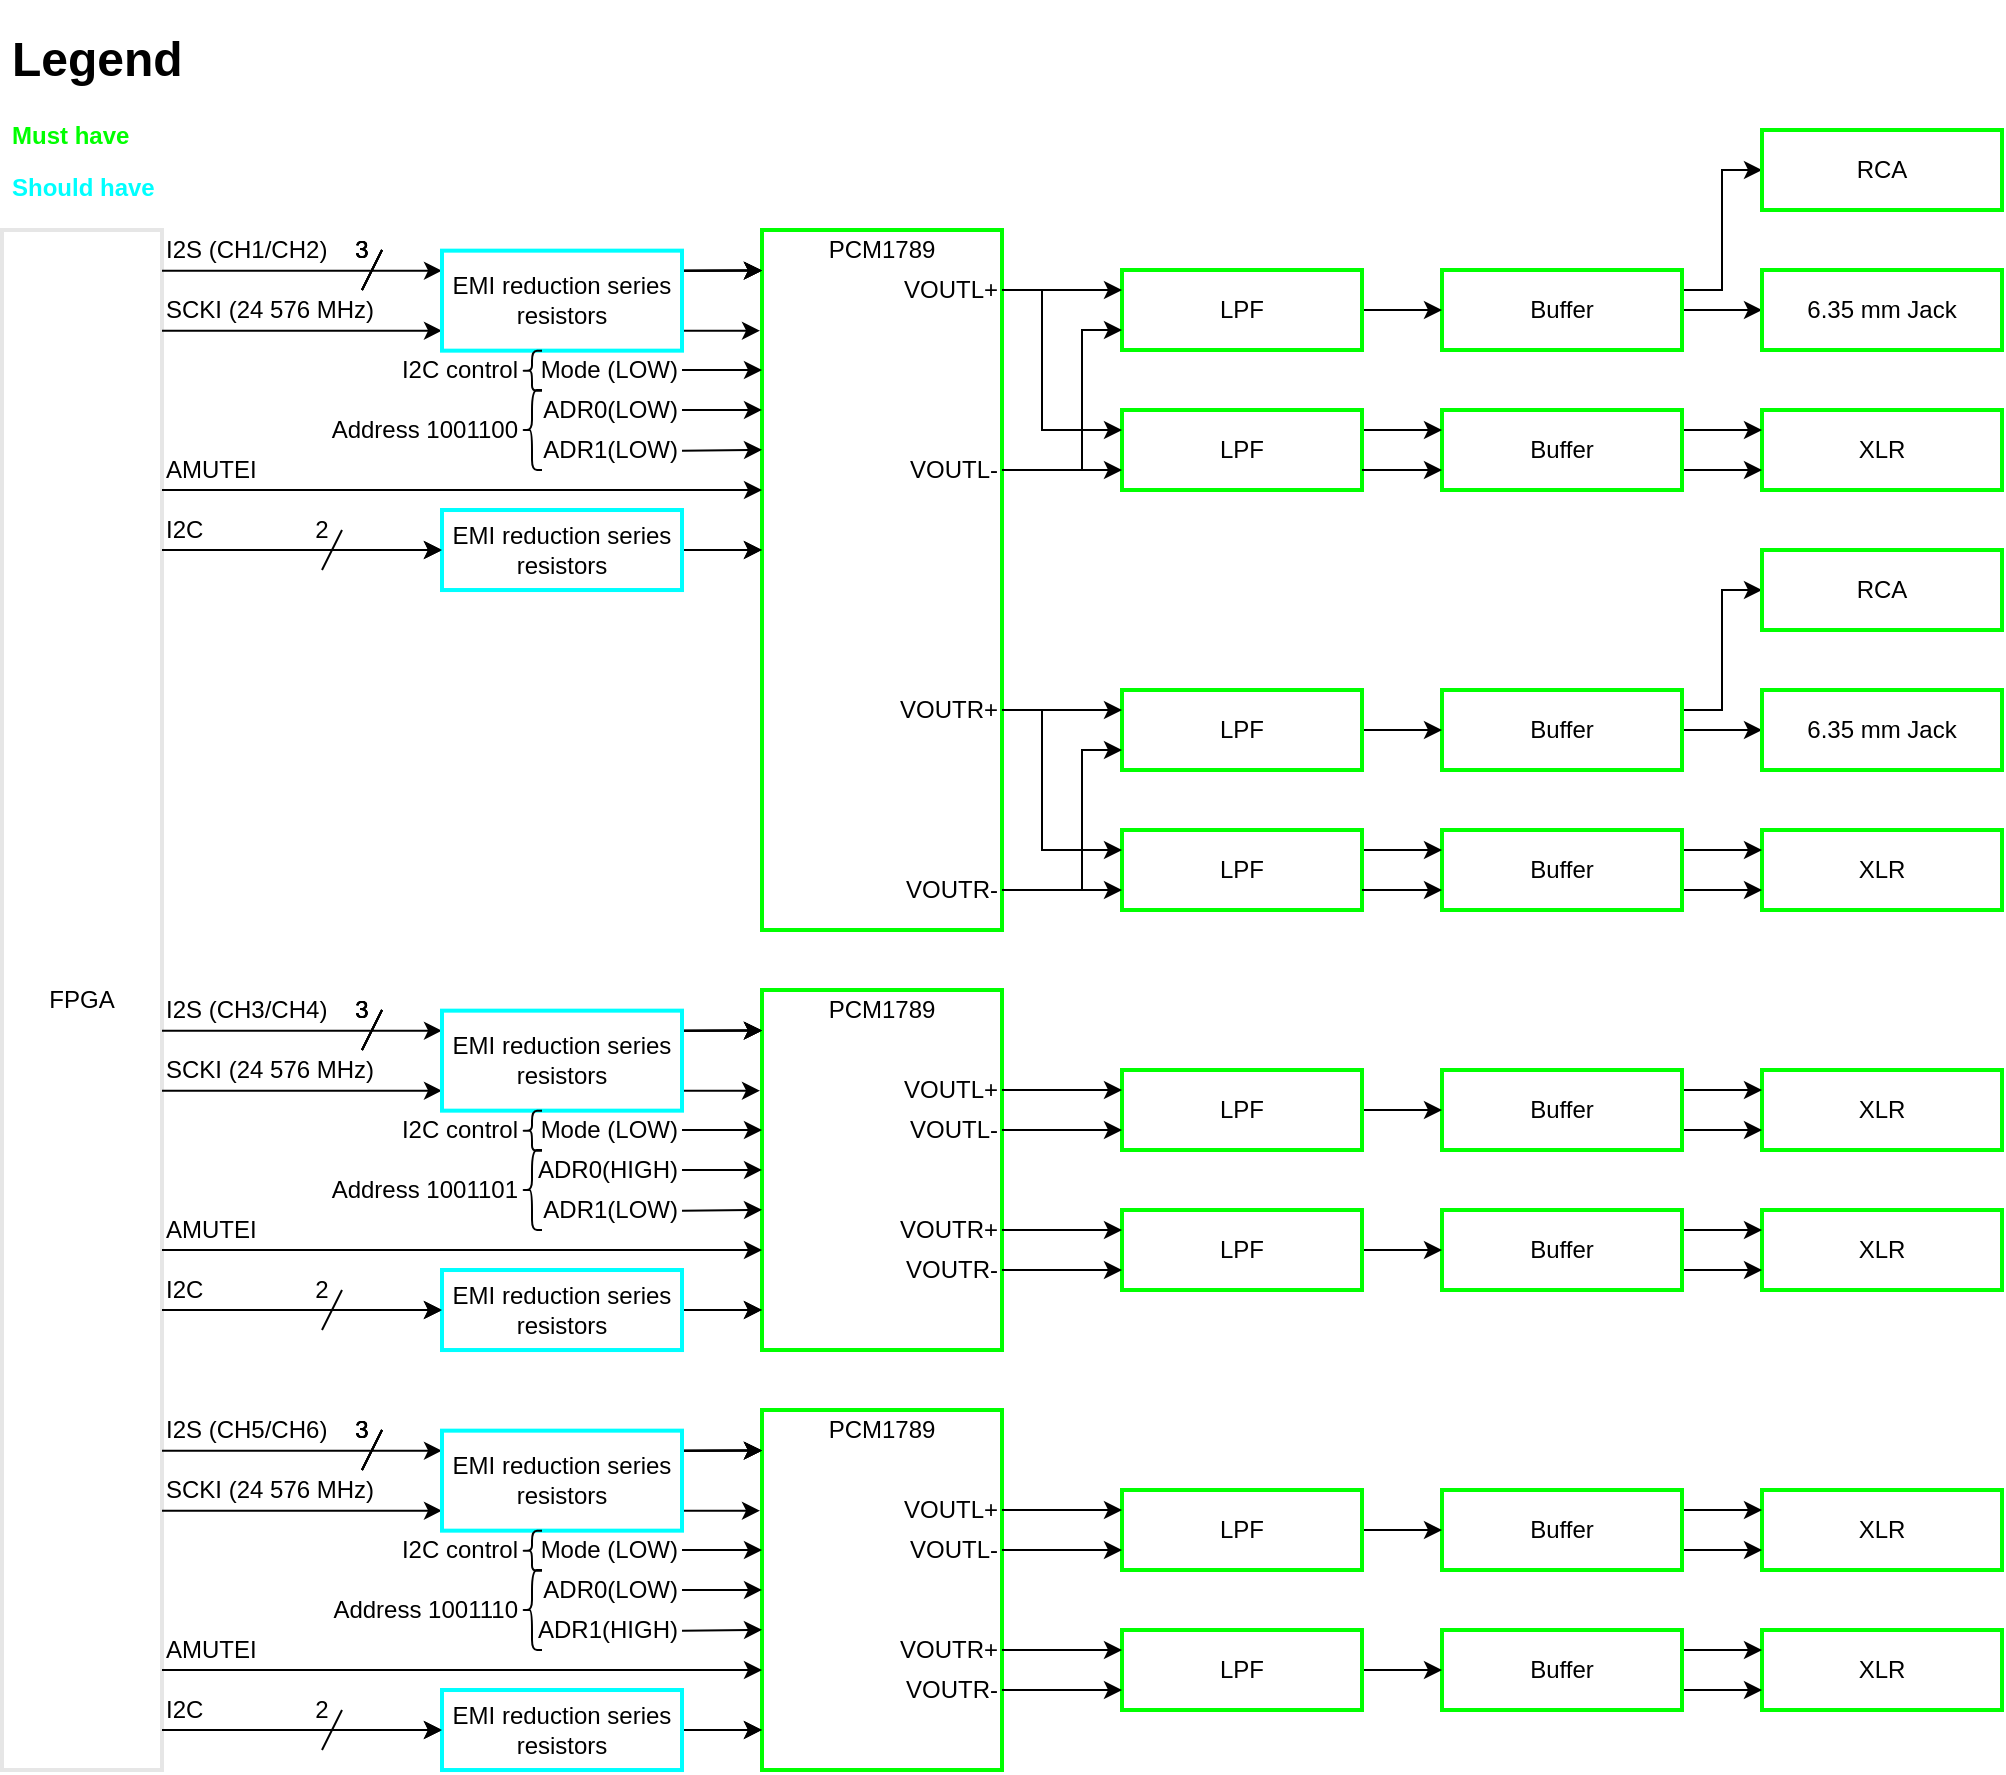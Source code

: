 <mxfile version="20.8.10" type="device" pages="3"><diagram id="6ISztqVL133dhFMmdFjb" name="Back-end"><mxGraphModel dx="1050" dy="621" grid="1" gridSize="10" guides="1" tooltips="1" connect="1" arrows="1" fold="1" page="1" pageScale="1" pageWidth="1169" pageHeight="1654" math="0" shadow="0"><root><mxCell id="WuY8b1AVpgEEGS5DV7i4-0"/><mxCell id="WuY8b1AVpgEEGS5DV7i4-1" parent="WuY8b1AVpgEEGS5DV7i4-0"/><mxCell id="sBl0nQXo4yE9vkARrBhZ-0" value="&lt;h1&gt;Legend&lt;/h1&gt;&lt;p&gt;&lt;font color=&quot;#00ff00&quot;&gt;&lt;b&gt;Must have&lt;/b&gt;&lt;/font&gt;&lt;/p&gt;&lt;p&gt;&lt;font color=&quot;#00ffff&quot;&gt;&lt;b&gt;Should have&lt;/b&gt;&lt;/font&gt;&lt;/p&gt;" style="text;html=1;strokeColor=none;fillColor=none;spacing=5;spacingTop=-20;whiteSpace=wrap;overflow=hidden;rounded=0;" parent="WuY8b1AVpgEEGS5DV7i4-1" vertex="1"><mxGeometry x="30" y="115" width="100" height="105" as="geometry"/></mxCell><mxCell id="IOmI-iX0Zj-S42RIqmGF-36" value="FPGA" style="text;html=1;strokeColor=#E6E6E6;fillColor=none;align=center;verticalAlign=middle;whiteSpace=wrap;rounded=0;movable=1;resizable=1;rotatable=1;deletable=1;editable=1;locked=0;connectable=1;strokeWidth=2;" parent="WuY8b1AVpgEEGS5DV7i4-1" vertex="1"><mxGeometry x="30" y="220" width="80" height="770" as="geometry"/></mxCell><mxCell id="PCr-WVekXkje4e08h1MV-130" value="&lt;div&gt;&lt;br&gt;&lt;br&gt;&lt;p class=&quot;MsoNormal&quot;&gt;&lt;br&gt;&lt;/p&gt;&lt;br&gt;&lt;/div&gt;" style="rounded=0;whiteSpace=wrap;html=1;strokeColor=#00FF00;strokeWidth=2;" parent="WuY8b1AVpgEEGS5DV7i4-1" vertex="1"><mxGeometry x="410" y="220" width="120" height="350" as="geometry"/></mxCell><mxCell id="PCr-WVekXkje4e08h1MV-216" style="edgeStyle=orthogonalEdgeStyle;rounded=0;orthogonalLoop=1;jettySize=auto;html=1;fontColor=#000000;" parent="WuY8b1AVpgEEGS5DV7i4-1" edge="1"><mxGeometry relative="1" as="geometry"><mxPoint x="410" y="240.33" as="targetPoint"/><Array as="points"><mxPoint x="410" y="240.33"/></Array><mxPoint x="370" y="240.33" as="sourcePoint"/></mxGeometry></mxCell><mxCell id="PCr-WVekXkje4e08h1MV-219" value="" style="endArrow=classic;html=1;rounded=0;fontColor=#000000;entryX=0;entryY=0.5;entryDx=0;entryDy=0;exitX=0;exitY=1;exitDx=0;exitDy=0;" parent="WuY8b1AVpgEEGS5DV7i4-1" source="PCr-WVekXkje4e08h1MV-226" edge="1"><mxGeometry width="50" height="50" relative="1" as="geometry"><mxPoint x="140" y="240.33" as="sourcePoint"/><mxPoint x="250" y="240.33" as="targetPoint"/></mxGeometry></mxCell><mxCell id="PCr-WVekXkje4e08h1MV-226" value="I2S (CH1/CH2)" style="text;html=1;strokeColor=none;fillColor=none;align=left;verticalAlign=middle;whiteSpace=wrap;rounded=0;fontColor=#000000;" parent="WuY8b1AVpgEEGS5DV7i4-1" vertex="1"><mxGeometry x="110" y="220.33" width="100" height="20" as="geometry"/></mxCell><mxCell id="PCr-WVekXkje4e08h1MV-266" value="Mode (LOW)" style="text;html=1;strokeColor=none;fillColor=none;align=right;verticalAlign=middle;whiteSpace=wrap;rounded=0;fontColor=#000000;" parent="WuY8b1AVpgEEGS5DV7i4-1" vertex="1"><mxGeometry x="290" y="280" width="80" height="20" as="geometry"/></mxCell><mxCell id="PCr-WVekXkje4e08h1MV-271" value="SCKI&amp;nbsp;(24 576 MHz)" style="text;html=1;strokeColor=none;fillColor=none;align=left;verticalAlign=middle;whiteSpace=wrap;rounded=0;fontColor=#000000;" parent="WuY8b1AVpgEEGS5DV7i4-1" vertex="1"><mxGeometry x="110" y="250.33" width="120" height="20" as="geometry"/></mxCell><mxCell id="PCr-WVekXkje4e08h1MV-466" style="edgeStyle=orthogonalEdgeStyle;rounded=0;orthogonalLoop=1;jettySize=auto;html=1;exitX=0.5;exitY=1;exitDx=0;exitDy=0;fontColor=#000000;" parent="WuY8b1AVpgEEGS5DV7i4-1" edge="1"><mxGeometry relative="1" as="geometry"><mxPoint x="190" y="270" as="sourcePoint"/><mxPoint x="190" y="270" as="targetPoint"/></mxGeometry></mxCell><mxCell id="zNKPQ8qLzwGXQE3YcGZi-2" value="" style="endArrow=none;html=1;rounded=0;" parent="WuY8b1AVpgEEGS5DV7i4-1" edge="1"><mxGeometry width="50" height="50" relative="1" as="geometry"><mxPoint x="210" y="250" as="sourcePoint"/><mxPoint x="220" y="230" as="targetPoint"/></mxGeometry></mxCell><mxCell id="zNKPQ8qLzwGXQE3YcGZi-3" value="3" style="text;html=1;strokeColor=none;fillColor=none;align=center;verticalAlign=middle;whiteSpace=wrap;rounded=0;" parent="WuY8b1AVpgEEGS5DV7i4-1" vertex="1"><mxGeometry x="200" y="220" width="20" height="20" as="geometry"/></mxCell><mxCell id="zNKPQ8qLzwGXQE3YcGZi-19" value="I2C" style="text;html=1;strokeColor=none;fillColor=none;align=left;verticalAlign=middle;whiteSpace=wrap;rounded=0;fontColor=#000000;" parent="WuY8b1AVpgEEGS5DV7i4-1" vertex="1"><mxGeometry x="110" y="360.01" width="60" height="20" as="geometry"/></mxCell><mxCell id="zNKPQ8qLzwGXQE3YcGZi-66" value="PCM1789" style="text;html=1;strokeColor=none;fillColor=none;align=center;verticalAlign=middle;whiteSpace=wrap;rounded=0;" parent="WuY8b1AVpgEEGS5DV7i4-1" vertex="1"><mxGeometry x="410" y="230" width="120" as="geometry"/></mxCell><mxCell id="zNKPQ8qLzwGXQE3YcGZi-129" style="edgeStyle=orthogonalEdgeStyle;rounded=0;orthogonalLoop=1;jettySize=auto;html=1;entryX=0;entryY=0.5;entryDx=0;entryDy=0;fontColor=#000000;exitX=1;exitY=0.25;exitDx=0;exitDy=0;" parent="WuY8b1AVpgEEGS5DV7i4-1" source="zNKPQ8qLzwGXQE3YcGZi-130" target="zNKPQ8qLzwGXQE3YcGZi-136" edge="1"><mxGeometry relative="1" as="geometry"><Array as="points"><mxPoint x="890" y="250"/><mxPoint x="890" y="190"/></Array></mxGeometry></mxCell><mxCell id="4LS1Kl3ii9mYnfeb8qvd-162" style="edgeStyle=orthogonalEdgeStyle;rounded=0;orthogonalLoop=1;jettySize=auto;html=1;entryX=0;entryY=0.5;entryDx=0;entryDy=0;" parent="WuY8b1AVpgEEGS5DV7i4-1" source="zNKPQ8qLzwGXQE3YcGZi-130" target="zNKPQ8qLzwGXQE3YcGZi-135" edge="1"><mxGeometry relative="1" as="geometry"/></mxCell><mxCell id="zNKPQ8qLzwGXQE3YcGZi-130" value="Buffer" style="rounded=0;whiteSpace=wrap;html=1;strokeColor=#00FF00;strokeWidth=2;" parent="WuY8b1AVpgEEGS5DV7i4-1" vertex="1"><mxGeometry x="750" y="240" width="120" height="40" as="geometry"/></mxCell><mxCell id="zNKPQ8qLzwGXQE3YcGZi-131" style="edgeStyle=orthogonalEdgeStyle;rounded=0;orthogonalLoop=1;jettySize=auto;html=1;exitX=1;exitY=0.5;exitDx=0;exitDy=0;entryX=0;entryY=0.5;entryDx=0;entryDy=0;" parent="WuY8b1AVpgEEGS5DV7i4-1" source="zNKPQ8qLzwGXQE3YcGZi-132" target="zNKPQ8qLzwGXQE3YcGZi-130" edge="1"><mxGeometry relative="1" as="geometry"/></mxCell><mxCell id="zNKPQ8qLzwGXQE3YcGZi-132" value="LPF" style="rounded=0;whiteSpace=wrap;html=1;strokeColor=#00FF00;strokeWidth=2;" parent="WuY8b1AVpgEEGS5DV7i4-1" vertex="1"><mxGeometry x="590" y="240" width="120" height="40" as="geometry"/></mxCell><mxCell id="zNKPQ8qLzwGXQE3YcGZi-133" style="edgeStyle=orthogonalEdgeStyle;rounded=0;orthogonalLoop=1;jettySize=auto;html=1;exitX=0.5;exitY=1;exitDx=0;exitDy=0;" parent="WuY8b1AVpgEEGS5DV7i4-1" edge="1"><mxGeometry relative="1" as="geometry"><mxPoint x="980.71" y="292.5" as="sourcePoint"/><mxPoint x="980.71" y="292.5" as="targetPoint"/></mxGeometry></mxCell><mxCell id="zNKPQ8qLzwGXQE3YcGZi-134" value="XLR" style="rounded=0;whiteSpace=wrap;html=1;strokeColor=#00FF00;strokeWidth=2;" parent="WuY8b1AVpgEEGS5DV7i4-1" vertex="1"><mxGeometry x="910" y="310" width="120" height="40" as="geometry"/></mxCell><mxCell id="zNKPQ8qLzwGXQE3YcGZi-135" value="6.35 mm Jack" style="rounded=0;whiteSpace=wrap;html=1;strokeColor=#00FF00;strokeWidth=2;" parent="WuY8b1AVpgEEGS5DV7i4-1" vertex="1"><mxGeometry x="910" y="240" width="120" height="40" as="geometry"/></mxCell><mxCell id="zNKPQ8qLzwGXQE3YcGZi-136" value="RCA" style="rounded=0;whiteSpace=wrap;html=1;strokeColor=#00FF00;strokeWidth=2;" parent="WuY8b1AVpgEEGS5DV7i4-1" vertex="1"><mxGeometry x="910" y="170" width="120" height="40" as="geometry"/></mxCell><mxCell id="zNKPQ8qLzwGXQE3YcGZi-137" style="edgeStyle=orthogonalEdgeStyle;rounded=0;orthogonalLoop=1;jettySize=auto;html=1;exitX=0.5;exitY=1;exitDx=0;exitDy=0;" parent="WuY8b1AVpgEEGS5DV7i4-1" edge="1"><mxGeometry relative="1" as="geometry"><mxPoint x="990.71" y="302.5" as="sourcePoint"/><mxPoint x="990.71" y="302.5" as="targetPoint"/></mxGeometry></mxCell><mxCell id="zNKPQ8qLzwGXQE3YcGZi-138" style="edgeStyle=orthogonalEdgeStyle;rounded=0;orthogonalLoop=1;jettySize=auto;html=1;exitX=1;exitY=0.25;exitDx=0;exitDy=0;entryX=0;entryY=0.25;entryDx=0;entryDy=0;" parent="WuY8b1AVpgEEGS5DV7i4-1" source="zNKPQ8qLzwGXQE3YcGZi-140" target="zNKPQ8qLzwGXQE3YcGZi-134" edge="1"><mxGeometry relative="1" as="geometry"/></mxCell><mxCell id="zNKPQ8qLzwGXQE3YcGZi-139" style="edgeStyle=orthogonalEdgeStyle;rounded=0;orthogonalLoop=1;jettySize=auto;html=1;exitX=1;exitY=0.75;exitDx=0;exitDy=0;entryX=0;entryY=0.75;entryDx=0;entryDy=0;" parent="WuY8b1AVpgEEGS5DV7i4-1" source="zNKPQ8qLzwGXQE3YcGZi-140" target="zNKPQ8qLzwGXQE3YcGZi-134" edge="1"><mxGeometry relative="1" as="geometry"/></mxCell><mxCell id="zNKPQ8qLzwGXQE3YcGZi-140" value="Buffer" style="rounded=0;whiteSpace=wrap;html=1;strokeColor=#00FF00;strokeWidth=2;" parent="WuY8b1AVpgEEGS5DV7i4-1" vertex="1"><mxGeometry x="750" y="310" width="120" height="40" as="geometry"/></mxCell><mxCell id="zNKPQ8qLzwGXQE3YcGZi-141" style="edgeStyle=orthogonalEdgeStyle;rounded=0;orthogonalLoop=1;jettySize=auto;html=1;entryX=0;entryY=0.25;entryDx=0;entryDy=0;exitX=1;exitY=0.25;exitDx=0;exitDy=0;" parent="WuY8b1AVpgEEGS5DV7i4-1" source="zNKPQ8qLzwGXQE3YcGZi-142" target="zNKPQ8qLzwGXQE3YcGZi-140" edge="1"><mxGeometry relative="1" as="geometry"/></mxCell><mxCell id="zNKPQ8qLzwGXQE3YcGZi-142" value="LPF" style="rounded=0;whiteSpace=wrap;html=1;strokeColor=#00FF00;strokeWidth=2;" parent="WuY8b1AVpgEEGS5DV7i4-1" vertex="1"><mxGeometry x="590" y="310" width="120" height="40" as="geometry"/></mxCell><mxCell id="zNKPQ8qLzwGXQE3YcGZi-143" style="edgeStyle=orthogonalEdgeStyle;rounded=0;orthogonalLoop=1;jettySize=auto;html=1;entryX=0;entryY=0.75;entryDx=0;entryDy=0;strokeColor=#000000;" parent="WuY8b1AVpgEEGS5DV7i4-1" source="zNKPQ8qLzwGXQE3YcGZi-145" target="zNKPQ8qLzwGXQE3YcGZi-132" edge="1"><mxGeometry relative="1" as="geometry"><Array as="points"><mxPoint x="570" y="340"/><mxPoint x="570" y="270"/></Array></mxGeometry></mxCell><mxCell id="zNKPQ8qLzwGXQE3YcGZi-144" style="edgeStyle=orthogonalEdgeStyle;rounded=0;orthogonalLoop=1;jettySize=auto;html=1;entryX=0;entryY=0.75;entryDx=0;entryDy=0;strokeColor=#000000;" parent="WuY8b1AVpgEEGS5DV7i4-1" source="zNKPQ8qLzwGXQE3YcGZi-145" target="zNKPQ8qLzwGXQE3YcGZi-142" edge="1"><mxGeometry relative="1" as="geometry"/></mxCell><mxCell id="zNKPQ8qLzwGXQE3YcGZi-145" value="VOUTL-" style="text;html=1;strokeColor=none;fillColor=none;align=right;verticalAlign=middle;whiteSpace=wrap;rounded=0;" parent="WuY8b1AVpgEEGS5DV7i4-1" vertex="1"><mxGeometry x="480" y="330" width="50" height="20" as="geometry"/></mxCell><mxCell id="zNKPQ8qLzwGXQE3YcGZi-146" style="edgeStyle=orthogonalEdgeStyle;rounded=0;orthogonalLoop=1;jettySize=auto;html=1;entryX=0;entryY=0.25;entryDx=0;entryDy=0;" parent="WuY8b1AVpgEEGS5DV7i4-1" source="zNKPQ8qLzwGXQE3YcGZi-148" target="zNKPQ8qLzwGXQE3YcGZi-132" edge="1"><mxGeometry relative="1" as="geometry"/></mxCell><mxCell id="zNKPQ8qLzwGXQE3YcGZi-147" style="edgeStyle=orthogonalEdgeStyle;rounded=0;orthogonalLoop=1;jettySize=auto;html=1;entryX=0;entryY=0.25;entryDx=0;entryDy=0;exitX=1;exitY=0.5;exitDx=0;exitDy=0;" parent="WuY8b1AVpgEEGS5DV7i4-1" source="zNKPQ8qLzwGXQE3YcGZi-148" target="zNKPQ8qLzwGXQE3YcGZi-142" edge="1"><mxGeometry relative="1" as="geometry"><Array as="points"><mxPoint x="550" y="250"/><mxPoint x="550" y="320"/></Array></mxGeometry></mxCell><mxCell id="zNKPQ8qLzwGXQE3YcGZi-148" value="VOUTL+" style="text;html=1;strokeColor=none;fillColor=none;align=right;verticalAlign=middle;whiteSpace=wrap;rounded=0;" parent="WuY8b1AVpgEEGS5DV7i4-1" vertex="1"><mxGeometry x="480" y="240" width="50" height="20" as="geometry"/></mxCell><mxCell id="h1ZqhhXYoJigyUY14fJf-1" style="edgeStyle=orthogonalEdgeStyle;rounded=0;orthogonalLoop=1;jettySize=auto;html=1;entryX=0;entryY=0.75;entryDx=0;entryDy=0;exitX=1;exitY=0.75;exitDx=0;exitDy=0;" parent="WuY8b1AVpgEEGS5DV7i4-1" source="zNKPQ8qLzwGXQE3YcGZi-142" target="zNKPQ8qLzwGXQE3YcGZi-140" edge="1"><mxGeometry relative="1" as="geometry"><mxPoint x="730" y="335" as="sourcePoint"/><mxPoint x="775.71" y="335" as="targetPoint"/></mxGeometry></mxCell><mxCell id="covhPLJUD9EjmdUTDrwi-1" value="" style="endArrow=classic;html=1;rounded=0;exitX=1;exitY=0.8;exitDx=0;exitDy=0;exitPerimeter=0;" parent="WuY8b1AVpgEEGS5DV7i4-1" source="4LS1Kl3ii9mYnfeb8qvd-20" edge="1"><mxGeometry width="50" height="50" relative="1" as="geometry"><mxPoint x="380" y="280.33" as="sourcePoint"/><mxPoint x="409" y="270.33" as="targetPoint"/></mxGeometry></mxCell><mxCell id="covhPLJUD9EjmdUTDrwi-4" style="edgeStyle=orthogonalEdgeStyle;rounded=0;orthogonalLoop=1;jettySize=auto;html=1;fontColor=#000000;" parent="WuY8b1AVpgEEGS5DV7i4-1" edge="1"><mxGeometry relative="1" as="geometry"><mxPoint x="410" y="240.33" as="targetPoint"/><Array as="points"><mxPoint x="410" y="240.33"/></Array><mxPoint x="370" y="240.33" as="sourcePoint"/></mxGeometry></mxCell><mxCell id="covhPLJUD9EjmdUTDrwi-12" style="edgeStyle=orthogonalEdgeStyle;rounded=0;orthogonalLoop=1;jettySize=auto;html=1;exitX=0.5;exitY=1;exitDx=0;exitDy=0;fontColor=#000000;" parent="WuY8b1AVpgEEGS5DV7i4-1" edge="1"><mxGeometry relative="1" as="geometry"><mxPoint x="134.38" y="340.33" as="sourcePoint"/><mxPoint x="134.38" y="340.33" as="targetPoint"/></mxGeometry></mxCell><mxCell id="covhPLJUD9EjmdUTDrwi-18" value="" style="endArrow=none;html=1;rounded=0;" parent="WuY8b1AVpgEEGS5DV7i4-1" edge="1"><mxGeometry width="50" height="50" relative="1" as="geometry"><mxPoint x="210" y="250.0" as="sourcePoint"/><mxPoint x="220" y="230.0" as="targetPoint"/></mxGeometry></mxCell><mxCell id="covhPLJUD9EjmdUTDrwi-19" value="3" style="text;html=1;strokeColor=none;fillColor=none;align=center;verticalAlign=middle;whiteSpace=wrap;rounded=0;" parent="WuY8b1AVpgEEGS5DV7i4-1" vertex="1"><mxGeometry x="200" y="220" width="20" height="20" as="geometry"/></mxCell><mxCell id="covhPLJUD9EjmdUTDrwi-118" value="ADR0(LOW)" style="text;html=1;strokeColor=none;fillColor=none;align=right;verticalAlign=middle;whiteSpace=wrap;rounded=0;fontColor=#000000;" parent="WuY8b1AVpgEEGS5DV7i4-1" vertex="1"><mxGeometry x="290" y="300" width="80" height="20" as="geometry"/></mxCell><mxCell id="covhPLJUD9EjmdUTDrwi-119" value="ADR1(LOW)" style="text;html=1;strokeColor=none;fillColor=none;align=right;verticalAlign=middle;whiteSpace=wrap;rounded=0;fontColor=#000000;" parent="WuY8b1AVpgEEGS5DV7i4-1" vertex="1"><mxGeometry x="290" y="320.33" width="80" height="20" as="geometry"/></mxCell><mxCell id="4LS1Kl3ii9mYnfeb8qvd-7" style="edgeStyle=orthogonalEdgeStyle;rounded=0;orthogonalLoop=1;jettySize=auto;html=1;exitX=1;exitY=0.5;exitDx=0;exitDy=0;entryX=0;entryY=0.611;entryDx=0;entryDy=0;entryPerimeter=0;" parent="WuY8b1AVpgEEGS5DV7i4-1" source="4LS1Kl3ii9mYnfeb8qvd-4" edge="1"><mxGeometry relative="1" as="geometry"><mxPoint x="410" y="379.97" as="targetPoint"/></mxGeometry></mxCell><mxCell id="4LS1Kl3ii9mYnfeb8qvd-4" value="EMI Red Resistors" style="rounded=0;whiteSpace=wrap;html=1;strokeColor=#00FFFF;strokeWidth=2;" parent="WuY8b1AVpgEEGS5DV7i4-1" vertex="1"><mxGeometry x="250" y="360.01" width="120" height="40" as="geometry"/></mxCell><mxCell id="4LS1Kl3ii9mYnfeb8qvd-6" value="" style="endArrow=classic;html=1;rounded=0;entryX=0;entryY=0.5;entryDx=0;entryDy=0;" parent="WuY8b1AVpgEEGS5DV7i4-1" target="4LS1Kl3ii9mYnfeb8qvd-4" edge="1"><mxGeometry width="50" height="50" relative="1" as="geometry"><mxPoint x="150" y="380.01" as="sourcePoint"/><mxPoint x="200" y="340.01" as="targetPoint"/></mxGeometry></mxCell><mxCell id="4LS1Kl3ii9mYnfeb8qvd-8" style="edgeStyle=orthogonalEdgeStyle;rounded=0;orthogonalLoop=1;jettySize=auto;html=1;fontColor=#000000;" parent="WuY8b1AVpgEEGS5DV7i4-1" edge="1"><mxGeometry relative="1" as="geometry"><mxPoint x="410" y="240.33" as="targetPoint"/><Array as="points"><mxPoint x="410" y="240.33"/></Array><mxPoint x="370" y="240.33" as="sourcePoint"/></mxGeometry></mxCell><mxCell id="4LS1Kl3ii9mYnfeb8qvd-14" style="edgeStyle=orthogonalEdgeStyle;rounded=0;orthogonalLoop=1;jettySize=auto;html=1;exitX=0.5;exitY=1;exitDx=0;exitDy=0;fontColor=#000000;" parent="WuY8b1AVpgEEGS5DV7i4-1" edge="1"><mxGeometry relative="1" as="geometry"><mxPoint x="305" y="280.33" as="sourcePoint"/><mxPoint x="305" y="280.33" as="targetPoint"/></mxGeometry></mxCell><mxCell id="4LS1Kl3ii9mYnfeb8qvd-16" value="" style="endArrow=none;html=1;rounded=0;" parent="WuY8b1AVpgEEGS5DV7i4-1" edge="1"><mxGeometry width="50" height="50" relative="1" as="geometry"><mxPoint x="210" y="250" as="sourcePoint"/><mxPoint x="220" y="230" as="targetPoint"/></mxGeometry></mxCell><mxCell id="4LS1Kl3ii9mYnfeb8qvd-17" value="3" style="text;html=1;strokeColor=none;fillColor=none;align=center;verticalAlign=middle;whiteSpace=wrap;rounded=0;" parent="WuY8b1AVpgEEGS5DV7i4-1" vertex="1"><mxGeometry x="200" y="220" width="20" height="20" as="geometry"/></mxCell><mxCell id="4LS1Kl3ii9mYnfeb8qvd-18" value="" style="endArrow=classic;html=1;rounded=0;exitX=0;exitY=1;exitDx=0;exitDy=0;" parent="WuY8b1AVpgEEGS5DV7i4-1" source="PCr-WVekXkje4e08h1MV-271" edge="1"><mxGeometry width="50" height="50" relative="1" as="geometry"><mxPoint x="149.38" y="270.33" as="sourcePoint"/><mxPoint x="250" y="270.33" as="targetPoint"/></mxGeometry></mxCell><mxCell id="4LS1Kl3ii9mYnfeb8qvd-20" value="EMI reduction series resistors" style="rounded=0;whiteSpace=wrap;html=1;strokeColor=#00FFFF;strokeWidth=2;" parent="WuY8b1AVpgEEGS5DV7i4-1" vertex="1"><mxGeometry x="250" y="230.33" width="120" height="50" as="geometry"/></mxCell><mxCell id="4LS1Kl3ii9mYnfeb8qvd-23" style="edgeStyle=orthogonalEdgeStyle;rounded=0;orthogonalLoop=1;jettySize=auto;html=1;exitX=0.5;exitY=1;exitDx=0;exitDy=0;fontColor=#000000;" parent="WuY8b1AVpgEEGS5DV7i4-1" edge="1"><mxGeometry relative="1" as="geometry"><mxPoint x="134.38" y="340.33" as="sourcePoint"/><mxPoint x="134.38" y="340.33" as="targetPoint"/></mxGeometry></mxCell><mxCell id="YBuq8UrZqZ8vE34yMTMc-5" style="edgeStyle=orthogonalEdgeStyle;rounded=0;orthogonalLoop=1;jettySize=auto;html=1;exitX=0;exitY=1;exitDx=0;exitDy=0;" parent="WuY8b1AVpgEEGS5DV7i4-1" edge="1"><mxGeometry relative="1" as="geometry"><mxPoint x="410" y="350.01" as="targetPoint"/><Array as="points"><mxPoint x="210" y="350.01"/><mxPoint x="210" y="350.01"/></Array><mxPoint x="110.0" y="350.01" as="sourcePoint"/></mxGeometry></mxCell><mxCell id="4LS1Kl3ii9mYnfeb8qvd-24" value="AMUTEI" style="text;html=1;strokeColor=none;fillColor=none;align=left;verticalAlign=middle;whiteSpace=wrap;rounded=0;fontColor=#000000;" parent="WuY8b1AVpgEEGS5DV7i4-1" vertex="1"><mxGeometry x="110" y="330" width="60" height="20" as="geometry"/></mxCell><mxCell id="4LS1Kl3ii9mYnfeb8qvd-25" value="" style="endArrow=none;html=1;rounded=0;" parent="WuY8b1AVpgEEGS5DV7i4-1" edge="1"><mxGeometry width="50" height="50" relative="1" as="geometry"><mxPoint x="210" y="250" as="sourcePoint"/><mxPoint x="220" y="230" as="targetPoint"/></mxGeometry></mxCell><mxCell id="4LS1Kl3ii9mYnfeb8qvd-26" value="3" style="text;html=1;strokeColor=none;fillColor=none;align=center;verticalAlign=middle;whiteSpace=wrap;rounded=0;" parent="WuY8b1AVpgEEGS5DV7i4-1" vertex="1"><mxGeometry x="200" y="220" width="20" height="20" as="geometry"/></mxCell><mxCell id="4LS1Kl3ii9mYnfeb8qvd-27" value="" style="endArrow=none;html=1;rounded=0;" parent="WuY8b1AVpgEEGS5DV7i4-1" edge="1"><mxGeometry width="50" height="50" relative="1" as="geometry"><mxPoint x="190" y="390.01" as="sourcePoint"/><mxPoint x="200" y="370.01" as="targetPoint"/></mxGeometry></mxCell><mxCell id="4LS1Kl3ii9mYnfeb8qvd-28" value="2" style="text;html=1;strokeColor=none;fillColor=none;align=center;verticalAlign=middle;whiteSpace=wrap;rounded=0;" parent="WuY8b1AVpgEEGS5DV7i4-1" vertex="1"><mxGeometry x="180" y="360.01" width="20" height="20" as="geometry"/></mxCell><mxCell id="4LS1Kl3ii9mYnfeb8qvd-33" style="edgeStyle=orthogonalEdgeStyle;rounded=0;orthogonalLoop=1;jettySize=auto;html=1;exitX=1;exitY=0.5;exitDx=0;exitDy=0;entryX=0;entryY=0.611;entryDx=0;entryDy=0;entryPerimeter=0;" parent="WuY8b1AVpgEEGS5DV7i4-1" source="4LS1Kl3ii9mYnfeb8qvd-34" edge="1"><mxGeometry relative="1" as="geometry"><mxPoint x="410" y="379.97" as="targetPoint"/></mxGeometry></mxCell><mxCell id="4LS1Kl3ii9mYnfeb8qvd-34" value="EMI reduction series resistors" style="rounded=0;whiteSpace=wrap;html=1;strokeColor=#00FFFF;strokeWidth=2;" parent="WuY8b1AVpgEEGS5DV7i4-1" vertex="1"><mxGeometry x="250" y="360.01" width="120" height="40" as="geometry"/></mxCell><mxCell id="4LS1Kl3ii9mYnfeb8qvd-36" value="" style="endArrow=classic;html=1;rounded=0;entryX=0;entryY=0.5;entryDx=0;entryDy=0;exitX=0;exitY=1;exitDx=0;exitDy=0;" parent="WuY8b1AVpgEEGS5DV7i4-1" source="zNKPQ8qLzwGXQE3YcGZi-19" target="4LS1Kl3ii9mYnfeb8qvd-34" edge="1"><mxGeometry width="50" height="50" relative="1" as="geometry"><mxPoint x="150" y="380.01" as="sourcePoint"/><mxPoint x="200" y="340.01" as="targetPoint"/></mxGeometry></mxCell><mxCell id="YBuq8UrZqZ8vE34yMTMc-6" style="edgeStyle=orthogonalEdgeStyle;rounded=0;orthogonalLoop=1;jettySize=auto;html=1;entryX=0;entryY=0.5;entryDx=0;entryDy=0;fontColor=#000000;exitX=1;exitY=0.25;exitDx=0;exitDy=0;" parent="WuY8b1AVpgEEGS5DV7i4-1" source="YBuq8UrZqZ8vE34yMTMc-8" target="YBuq8UrZqZ8vE34yMTMc-14" edge="1"><mxGeometry relative="1" as="geometry"><Array as="points"><mxPoint x="890" y="460"/><mxPoint x="890" y="400"/></Array></mxGeometry></mxCell><mxCell id="YBuq8UrZqZ8vE34yMTMc-7" style="edgeStyle=orthogonalEdgeStyle;rounded=0;orthogonalLoop=1;jettySize=auto;html=1;entryX=0;entryY=0.5;entryDx=0;entryDy=0;" parent="WuY8b1AVpgEEGS5DV7i4-1" source="YBuq8UrZqZ8vE34yMTMc-8" target="YBuq8UrZqZ8vE34yMTMc-13" edge="1"><mxGeometry relative="1" as="geometry"/></mxCell><mxCell id="YBuq8UrZqZ8vE34yMTMc-8" value="Buffer" style="rounded=0;whiteSpace=wrap;html=1;strokeColor=#00FF00;strokeWidth=2;" parent="WuY8b1AVpgEEGS5DV7i4-1" vertex="1"><mxGeometry x="750" y="450" width="120" height="40" as="geometry"/></mxCell><mxCell id="YBuq8UrZqZ8vE34yMTMc-9" style="edgeStyle=orthogonalEdgeStyle;rounded=0;orthogonalLoop=1;jettySize=auto;html=1;exitX=1;exitY=0.5;exitDx=0;exitDy=0;entryX=0;entryY=0.5;entryDx=0;entryDy=0;" parent="WuY8b1AVpgEEGS5DV7i4-1" source="YBuq8UrZqZ8vE34yMTMc-10" target="YBuq8UrZqZ8vE34yMTMc-8" edge="1"><mxGeometry relative="1" as="geometry"/></mxCell><mxCell id="YBuq8UrZqZ8vE34yMTMc-10" value="LPF" style="rounded=0;whiteSpace=wrap;html=1;strokeColor=#00FF00;strokeWidth=2;" parent="WuY8b1AVpgEEGS5DV7i4-1" vertex="1"><mxGeometry x="590" y="450" width="120" height="40" as="geometry"/></mxCell><mxCell id="YBuq8UrZqZ8vE34yMTMc-11" style="edgeStyle=orthogonalEdgeStyle;rounded=0;orthogonalLoop=1;jettySize=auto;html=1;exitX=0.5;exitY=1;exitDx=0;exitDy=0;" parent="WuY8b1AVpgEEGS5DV7i4-1" edge="1"><mxGeometry relative="1" as="geometry"><mxPoint x="980.71" y="502.5" as="sourcePoint"/><mxPoint x="980.71" y="502.5" as="targetPoint"/></mxGeometry></mxCell><mxCell id="YBuq8UrZqZ8vE34yMTMc-12" value="XLR" style="rounded=0;whiteSpace=wrap;html=1;strokeColor=#00FF00;strokeWidth=2;" parent="WuY8b1AVpgEEGS5DV7i4-1" vertex="1"><mxGeometry x="910" y="520" width="120" height="40" as="geometry"/></mxCell><mxCell id="YBuq8UrZqZ8vE34yMTMc-13" value="6.35 mm Jack" style="rounded=0;whiteSpace=wrap;html=1;strokeColor=#00FF00;strokeWidth=2;" parent="WuY8b1AVpgEEGS5DV7i4-1" vertex="1"><mxGeometry x="910" y="450" width="120" height="40" as="geometry"/></mxCell><mxCell id="YBuq8UrZqZ8vE34yMTMc-14" value="RCA" style="rounded=0;whiteSpace=wrap;html=1;strokeColor=#00FF00;strokeWidth=2;" parent="WuY8b1AVpgEEGS5DV7i4-1" vertex="1"><mxGeometry x="910" y="380" width="120" height="40" as="geometry"/></mxCell><mxCell id="YBuq8UrZqZ8vE34yMTMc-15" style="edgeStyle=orthogonalEdgeStyle;rounded=0;orthogonalLoop=1;jettySize=auto;html=1;exitX=0.5;exitY=1;exitDx=0;exitDy=0;" parent="WuY8b1AVpgEEGS5DV7i4-1" edge="1"><mxGeometry relative="1" as="geometry"><mxPoint x="990.71" y="512.5" as="sourcePoint"/><mxPoint x="990.71" y="512.5" as="targetPoint"/></mxGeometry></mxCell><mxCell id="YBuq8UrZqZ8vE34yMTMc-16" style="edgeStyle=orthogonalEdgeStyle;rounded=0;orthogonalLoop=1;jettySize=auto;html=1;exitX=1;exitY=0.25;exitDx=0;exitDy=0;entryX=0;entryY=0.25;entryDx=0;entryDy=0;" parent="WuY8b1AVpgEEGS5DV7i4-1" source="YBuq8UrZqZ8vE34yMTMc-18" target="YBuq8UrZqZ8vE34yMTMc-12" edge="1"><mxGeometry relative="1" as="geometry"/></mxCell><mxCell id="YBuq8UrZqZ8vE34yMTMc-17" style="edgeStyle=orthogonalEdgeStyle;rounded=0;orthogonalLoop=1;jettySize=auto;html=1;exitX=1;exitY=0.75;exitDx=0;exitDy=0;entryX=0;entryY=0.75;entryDx=0;entryDy=0;" parent="WuY8b1AVpgEEGS5DV7i4-1" source="YBuq8UrZqZ8vE34yMTMc-18" target="YBuq8UrZqZ8vE34yMTMc-12" edge="1"><mxGeometry relative="1" as="geometry"/></mxCell><mxCell id="YBuq8UrZqZ8vE34yMTMc-18" value="Buffer" style="rounded=0;whiteSpace=wrap;html=1;strokeColor=#00FF00;strokeWidth=2;" parent="WuY8b1AVpgEEGS5DV7i4-1" vertex="1"><mxGeometry x="750" y="520" width="120" height="40" as="geometry"/></mxCell><mxCell id="YBuq8UrZqZ8vE34yMTMc-19" style="edgeStyle=orthogonalEdgeStyle;rounded=0;orthogonalLoop=1;jettySize=auto;html=1;entryX=0;entryY=0.25;entryDx=0;entryDy=0;exitX=1;exitY=0.25;exitDx=0;exitDy=0;" parent="WuY8b1AVpgEEGS5DV7i4-1" source="YBuq8UrZqZ8vE34yMTMc-20" target="YBuq8UrZqZ8vE34yMTMc-18" edge="1"><mxGeometry relative="1" as="geometry"/></mxCell><mxCell id="YBuq8UrZqZ8vE34yMTMc-20" value="LPF" style="rounded=0;whiteSpace=wrap;html=1;strokeColor=#00FF00;strokeWidth=2;" parent="WuY8b1AVpgEEGS5DV7i4-1" vertex="1"><mxGeometry x="590" y="520" width="120" height="40" as="geometry"/></mxCell><mxCell id="YBuq8UrZqZ8vE34yMTMc-21" style="edgeStyle=orthogonalEdgeStyle;rounded=0;orthogonalLoop=1;jettySize=auto;html=1;entryX=0;entryY=0.75;entryDx=0;entryDy=0;strokeColor=#000000;" parent="WuY8b1AVpgEEGS5DV7i4-1" source="YBuq8UrZqZ8vE34yMTMc-23" target="YBuq8UrZqZ8vE34yMTMc-10" edge="1"><mxGeometry relative="1" as="geometry"><Array as="points"><mxPoint x="570" y="550"/><mxPoint x="570" y="480"/></Array></mxGeometry></mxCell><mxCell id="YBuq8UrZqZ8vE34yMTMc-22" style="edgeStyle=orthogonalEdgeStyle;rounded=0;orthogonalLoop=1;jettySize=auto;html=1;entryX=0;entryY=0.75;entryDx=0;entryDy=0;strokeColor=#000000;" parent="WuY8b1AVpgEEGS5DV7i4-1" source="YBuq8UrZqZ8vE34yMTMc-23" target="YBuq8UrZqZ8vE34yMTMc-20" edge="1"><mxGeometry relative="1" as="geometry"/></mxCell><mxCell id="YBuq8UrZqZ8vE34yMTMc-23" value="VOUTR-" style="text;html=1;strokeColor=none;fillColor=none;align=right;verticalAlign=middle;whiteSpace=wrap;rounded=0;" parent="WuY8b1AVpgEEGS5DV7i4-1" vertex="1"><mxGeometry x="480" y="540" width="50" height="20" as="geometry"/></mxCell><mxCell id="YBuq8UrZqZ8vE34yMTMc-24" style="edgeStyle=orthogonalEdgeStyle;rounded=0;orthogonalLoop=1;jettySize=auto;html=1;entryX=0;entryY=0.25;entryDx=0;entryDy=0;" parent="WuY8b1AVpgEEGS5DV7i4-1" source="YBuq8UrZqZ8vE34yMTMc-26" target="YBuq8UrZqZ8vE34yMTMc-10" edge="1"><mxGeometry relative="1" as="geometry"/></mxCell><mxCell id="YBuq8UrZqZ8vE34yMTMc-25" style="edgeStyle=orthogonalEdgeStyle;rounded=0;orthogonalLoop=1;jettySize=auto;html=1;entryX=0;entryY=0.25;entryDx=0;entryDy=0;exitX=1;exitY=0.5;exitDx=0;exitDy=0;" parent="WuY8b1AVpgEEGS5DV7i4-1" source="YBuq8UrZqZ8vE34yMTMc-26" target="YBuq8UrZqZ8vE34yMTMc-20" edge="1"><mxGeometry relative="1" as="geometry"><Array as="points"><mxPoint x="550" y="460"/><mxPoint x="550" y="530"/></Array></mxGeometry></mxCell><mxCell id="YBuq8UrZqZ8vE34yMTMc-26" value="VOUTR+" style="text;html=1;strokeColor=none;fillColor=none;align=right;verticalAlign=middle;whiteSpace=wrap;rounded=0;" parent="WuY8b1AVpgEEGS5DV7i4-1" vertex="1"><mxGeometry x="480" y="450" width="50" height="20" as="geometry"/></mxCell><mxCell id="YBuq8UrZqZ8vE34yMTMc-27" style="edgeStyle=orthogonalEdgeStyle;rounded=0;orthogonalLoop=1;jettySize=auto;html=1;entryX=0;entryY=0.75;entryDx=0;entryDy=0;exitX=1;exitY=0.75;exitDx=0;exitDy=0;" parent="WuY8b1AVpgEEGS5DV7i4-1" source="YBuq8UrZqZ8vE34yMTMc-20" target="YBuq8UrZqZ8vE34yMTMc-18" edge="1"><mxGeometry relative="1" as="geometry"><mxPoint x="730" y="545" as="sourcePoint"/><mxPoint x="775.71" y="545" as="targetPoint"/></mxGeometry></mxCell><mxCell id="iFgFG36FhSQu7wTXoOFE-114" value="&lt;div&gt;&lt;br&gt;&lt;br&gt;&lt;p class=&quot;MsoNormal&quot;&gt;&lt;br&gt;&lt;/p&gt;&lt;br&gt;&lt;/div&gt;" style="rounded=0;whiteSpace=wrap;html=1;strokeColor=#00FF00;strokeWidth=2;" parent="WuY8b1AVpgEEGS5DV7i4-1" vertex="1"><mxGeometry x="410" y="600" width="120" height="180" as="geometry"/></mxCell><mxCell id="iFgFG36FhSQu7wTXoOFE-125" value="PCM1789" style="text;html=1;strokeColor=none;fillColor=none;align=center;verticalAlign=middle;whiteSpace=wrap;rounded=0;" parent="WuY8b1AVpgEEGS5DV7i4-1" vertex="1"><mxGeometry x="410" y="610" width="120" as="geometry"/></mxCell><mxCell id="iFgFG36FhSQu7wTXoOFE-126" value="VOUTL-" style="text;html=1;strokeColor=none;fillColor=none;align=right;verticalAlign=middle;whiteSpace=wrap;rounded=0;" parent="WuY8b1AVpgEEGS5DV7i4-1" vertex="1"><mxGeometry x="480" y="660" width="50" height="20" as="geometry"/></mxCell><mxCell id="iFgFG36FhSQu7wTXoOFE-127" value="VOUTL+" style="text;html=1;strokeColor=none;fillColor=none;align=right;verticalAlign=middle;whiteSpace=wrap;rounded=0;" parent="WuY8b1AVpgEEGS5DV7i4-1" vertex="1"><mxGeometry x="480" y="640" width="50" height="20" as="geometry"/></mxCell><mxCell id="iFgFG36FhSQu7wTXoOFE-168" value="XLR" style="rounded=0;whiteSpace=wrap;html=1;strokeColor=#00FF00;strokeWidth=2;" parent="WuY8b1AVpgEEGS5DV7i4-1" vertex="1"><mxGeometry x="910" y="640.0" width="120" height="40" as="geometry"/></mxCell><mxCell id="iFgFG36FhSQu7wTXoOFE-169" style="edgeStyle=orthogonalEdgeStyle;rounded=0;orthogonalLoop=1;jettySize=auto;html=1;exitX=1;exitY=0.25;exitDx=0;exitDy=0;entryX=0;entryY=0.25;entryDx=0;entryDy=0;" parent="WuY8b1AVpgEEGS5DV7i4-1" source="iFgFG36FhSQu7wTXoOFE-171" target="iFgFG36FhSQu7wTXoOFE-168" edge="1"><mxGeometry relative="1" as="geometry"/></mxCell><mxCell id="iFgFG36FhSQu7wTXoOFE-170" style="edgeStyle=orthogonalEdgeStyle;rounded=0;orthogonalLoop=1;jettySize=auto;html=1;exitX=1;exitY=0.75;exitDx=0;exitDy=0;entryX=0;entryY=0.75;entryDx=0;entryDy=0;" parent="WuY8b1AVpgEEGS5DV7i4-1" source="iFgFG36FhSQu7wTXoOFE-171" target="iFgFG36FhSQu7wTXoOFE-168" edge="1"><mxGeometry relative="1" as="geometry"/></mxCell><mxCell id="iFgFG36FhSQu7wTXoOFE-171" value="Buffer" style="rounded=0;whiteSpace=wrap;html=1;strokeColor=#00FF00;strokeWidth=2;" parent="WuY8b1AVpgEEGS5DV7i4-1" vertex="1"><mxGeometry x="750" y="640.0" width="120" height="40" as="geometry"/></mxCell><mxCell id="iFgFG36FhSQu7wTXoOFE-172" style="edgeStyle=orthogonalEdgeStyle;rounded=0;orthogonalLoop=1;jettySize=auto;html=1;entryX=0;entryY=0.5;entryDx=0;entryDy=0;" parent="WuY8b1AVpgEEGS5DV7i4-1" source="iFgFG36FhSQu7wTXoOFE-173" target="iFgFG36FhSQu7wTXoOFE-171" edge="1"><mxGeometry relative="1" as="geometry"/></mxCell><mxCell id="iFgFG36FhSQu7wTXoOFE-173" value="LPF" style="rounded=0;whiteSpace=wrap;html=1;strokeColor=#00FF00;strokeWidth=2;" parent="WuY8b1AVpgEEGS5DV7i4-1" vertex="1"><mxGeometry x="590" y="640.0" width="120" height="40" as="geometry"/></mxCell><mxCell id="iFgFG36FhSQu7wTXoOFE-174" value="" style="endArrow=classic;html=1;rounded=0;entryX=0;entryY=0.25;entryDx=0;entryDy=0;exitX=1;exitY=0.5;exitDx=0;exitDy=0;" parent="WuY8b1AVpgEEGS5DV7i4-1" source="iFgFG36FhSQu7wTXoOFE-127" target="iFgFG36FhSQu7wTXoOFE-173" edge="1"><mxGeometry width="50" height="50" relative="1" as="geometry"><mxPoint x="530" y="720" as="sourcePoint"/><mxPoint x="580" y="670" as="targetPoint"/></mxGeometry></mxCell><mxCell id="iFgFG36FhSQu7wTXoOFE-175" value="" style="endArrow=classic;html=1;rounded=0;entryX=0;entryY=0.75;entryDx=0;entryDy=0;exitX=1;exitY=0.5;exitDx=0;exitDy=0;" parent="WuY8b1AVpgEEGS5DV7i4-1" source="iFgFG36FhSQu7wTXoOFE-126" target="iFgFG36FhSQu7wTXoOFE-173" edge="1"><mxGeometry width="50" height="50" relative="1" as="geometry"><mxPoint x="550" y="740" as="sourcePoint"/><mxPoint x="600" y="690" as="targetPoint"/></mxGeometry></mxCell><mxCell id="iFgFG36FhSQu7wTXoOFE-176" value="VOUTR-" style="text;html=1;strokeColor=none;fillColor=none;align=right;verticalAlign=middle;whiteSpace=wrap;rounded=0;" parent="WuY8b1AVpgEEGS5DV7i4-1" vertex="1"><mxGeometry x="480" y="730" width="50" height="20" as="geometry"/></mxCell><mxCell id="iFgFG36FhSQu7wTXoOFE-177" value="VOUTR+" style="text;html=1;strokeColor=none;fillColor=none;align=right;verticalAlign=middle;whiteSpace=wrap;rounded=0;" parent="WuY8b1AVpgEEGS5DV7i4-1" vertex="1"><mxGeometry x="480" y="710" width="50" height="20" as="geometry"/></mxCell><mxCell id="iFgFG36FhSQu7wTXoOFE-178" value="XLR" style="rounded=0;whiteSpace=wrap;html=1;strokeColor=#00FF00;strokeWidth=2;" parent="WuY8b1AVpgEEGS5DV7i4-1" vertex="1"><mxGeometry x="910" y="710.0" width="120" height="40" as="geometry"/></mxCell><mxCell id="iFgFG36FhSQu7wTXoOFE-179" style="edgeStyle=orthogonalEdgeStyle;rounded=0;orthogonalLoop=1;jettySize=auto;html=1;exitX=1;exitY=0.25;exitDx=0;exitDy=0;entryX=0;entryY=0.25;entryDx=0;entryDy=0;" parent="WuY8b1AVpgEEGS5DV7i4-1" source="iFgFG36FhSQu7wTXoOFE-181" target="iFgFG36FhSQu7wTXoOFE-178" edge="1"><mxGeometry relative="1" as="geometry"/></mxCell><mxCell id="iFgFG36FhSQu7wTXoOFE-180" style="edgeStyle=orthogonalEdgeStyle;rounded=0;orthogonalLoop=1;jettySize=auto;html=1;exitX=1;exitY=0.75;exitDx=0;exitDy=0;entryX=0;entryY=0.75;entryDx=0;entryDy=0;" parent="WuY8b1AVpgEEGS5DV7i4-1" source="iFgFG36FhSQu7wTXoOFE-181" target="iFgFG36FhSQu7wTXoOFE-178" edge="1"><mxGeometry relative="1" as="geometry"/></mxCell><mxCell id="iFgFG36FhSQu7wTXoOFE-181" value="Buffer" style="rounded=0;whiteSpace=wrap;html=1;strokeColor=#00FF00;strokeWidth=2;" parent="WuY8b1AVpgEEGS5DV7i4-1" vertex="1"><mxGeometry x="750" y="710.0" width="120" height="40" as="geometry"/></mxCell><mxCell id="iFgFG36FhSQu7wTXoOFE-182" style="edgeStyle=orthogonalEdgeStyle;rounded=0;orthogonalLoop=1;jettySize=auto;html=1;entryX=0;entryY=0.5;entryDx=0;entryDy=0;" parent="WuY8b1AVpgEEGS5DV7i4-1" source="iFgFG36FhSQu7wTXoOFE-183" target="iFgFG36FhSQu7wTXoOFE-181" edge="1"><mxGeometry relative="1" as="geometry"/></mxCell><mxCell id="iFgFG36FhSQu7wTXoOFE-183" value="LPF" style="rounded=0;whiteSpace=wrap;html=1;strokeColor=#00FF00;strokeWidth=2;" parent="WuY8b1AVpgEEGS5DV7i4-1" vertex="1"><mxGeometry x="590" y="710.0" width="120" height="40" as="geometry"/></mxCell><mxCell id="iFgFG36FhSQu7wTXoOFE-184" value="" style="endArrow=classic;html=1;rounded=0;entryX=0;entryY=0.25;entryDx=0;entryDy=0;exitX=1;exitY=0.5;exitDx=0;exitDy=0;" parent="WuY8b1AVpgEEGS5DV7i4-1" source="iFgFG36FhSQu7wTXoOFE-177" target="iFgFG36FhSQu7wTXoOFE-183" edge="1"><mxGeometry width="50" height="50" relative="1" as="geometry"><mxPoint x="530" y="805.08" as="sourcePoint"/><mxPoint x="580" y="755.08" as="targetPoint"/></mxGeometry></mxCell><mxCell id="iFgFG36FhSQu7wTXoOFE-185" value="" style="endArrow=classic;html=1;rounded=0;entryX=0;entryY=0.75;entryDx=0;entryDy=0;exitX=1;exitY=0.5;exitDx=0;exitDy=0;" parent="WuY8b1AVpgEEGS5DV7i4-1" source="iFgFG36FhSQu7wTXoOFE-176" target="iFgFG36FhSQu7wTXoOFE-183" edge="1"><mxGeometry width="50" height="50" relative="1" as="geometry"><mxPoint x="550" y="825.08" as="sourcePoint"/><mxPoint x="600" y="775.08" as="targetPoint"/></mxGeometry></mxCell><mxCell id="iFgFG36FhSQu7wTXoOFE-189" value="" style="shape=curlyBracket;whiteSpace=wrap;html=1;rounded=1;labelPosition=left;verticalLabelPosition=middle;align=right;verticalAlign=middle;size=0.5;" parent="WuY8b1AVpgEEGS5DV7i4-1" vertex="1"><mxGeometry x="290" y="300" width="10" height="40" as="geometry"/></mxCell><mxCell id="iFgFG36FhSQu7wTXoOFE-190" value="" style="endArrow=classic;html=1;rounded=0;entryX=0;entryY=0.2;entryDx=0;entryDy=0;entryPerimeter=0;exitX=1;exitY=0.5;exitDx=0;exitDy=0;" parent="WuY8b1AVpgEEGS5DV7i4-1" source="PCr-WVekXkje4e08h1MV-266" target="PCr-WVekXkje4e08h1MV-130" edge="1"><mxGeometry width="50" height="50" relative="1" as="geometry"><mxPoint x="200" y="370" as="sourcePoint"/><mxPoint x="250" y="320" as="targetPoint"/></mxGeometry></mxCell><mxCell id="iFgFG36FhSQu7wTXoOFE-191" value="" style="endArrow=classic;html=1;rounded=0;entryX=0;entryY=0.257;entryDx=0;entryDy=0;entryPerimeter=0;exitX=1;exitY=0.5;exitDx=0;exitDy=0;" parent="WuY8b1AVpgEEGS5DV7i4-1" source="covhPLJUD9EjmdUTDrwi-118" target="PCr-WVekXkje4e08h1MV-130" edge="1"><mxGeometry width="50" height="50" relative="1" as="geometry"><mxPoint x="150" y="360" as="sourcePoint"/><mxPoint x="200" y="310" as="targetPoint"/></mxGeometry></mxCell><mxCell id="iFgFG36FhSQu7wTXoOFE-192" value="" style="endArrow=classic;html=1;rounded=0;entryX=0;entryY=0.314;entryDx=0;entryDy=0;entryPerimeter=0;exitX=1;exitY=0.5;exitDx=0;exitDy=0;" parent="WuY8b1AVpgEEGS5DV7i4-1" source="covhPLJUD9EjmdUTDrwi-119" target="PCr-WVekXkje4e08h1MV-130" edge="1"><mxGeometry width="50" height="50" relative="1" as="geometry"><mxPoint x="190" y="360" as="sourcePoint"/><mxPoint x="240" y="310" as="targetPoint"/></mxGeometry></mxCell><mxCell id="iFgFG36FhSQu7wTXoOFE-193" value="" style="shape=curlyBracket;whiteSpace=wrap;html=1;rounded=1;labelPosition=left;verticalLabelPosition=middle;align=right;verticalAlign=middle;size=0.5;" parent="WuY8b1AVpgEEGS5DV7i4-1" vertex="1"><mxGeometry x="290" y="280.33" width="10" height="20" as="geometry"/></mxCell><mxCell id="iFgFG36FhSQu7wTXoOFE-232" style="edgeStyle=orthogonalEdgeStyle;rounded=0;orthogonalLoop=1;jettySize=auto;html=1;fontColor=#000000;" parent="WuY8b1AVpgEEGS5DV7i4-1" edge="1"><mxGeometry relative="1" as="geometry"><mxPoint x="410" y="620.33" as="targetPoint"/><Array as="points"><mxPoint x="410" y="620.33"/></Array><mxPoint x="370" y="620.33" as="sourcePoint"/></mxGeometry></mxCell><mxCell id="iFgFG36FhSQu7wTXoOFE-233" value="" style="endArrow=classic;html=1;rounded=0;fontColor=#000000;entryX=0;entryY=0.5;entryDx=0;entryDy=0;exitX=0;exitY=1;exitDx=0;exitDy=0;" parent="WuY8b1AVpgEEGS5DV7i4-1" source="iFgFG36FhSQu7wTXoOFE-234" edge="1"><mxGeometry width="50" height="50" relative="1" as="geometry"><mxPoint x="140" y="620.33" as="sourcePoint"/><mxPoint x="250" y="620.33" as="targetPoint"/></mxGeometry></mxCell><mxCell id="iFgFG36FhSQu7wTXoOFE-234" value="I2S (CH3/CH4)" style="text;html=1;strokeColor=none;fillColor=none;align=left;verticalAlign=middle;whiteSpace=wrap;rounded=0;fontColor=#000000;" parent="WuY8b1AVpgEEGS5DV7i4-1" vertex="1"><mxGeometry x="110" y="600.33" width="100" height="20" as="geometry"/></mxCell><mxCell id="iFgFG36FhSQu7wTXoOFE-235" value="Mode (LOW)" style="text;html=1;strokeColor=none;fillColor=none;align=right;verticalAlign=middle;whiteSpace=wrap;rounded=0;fontColor=#000000;" parent="WuY8b1AVpgEEGS5DV7i4-1" vertex="1"><mxGeometry x="290" y="660" width="80" height="20" as="geometry"/></mxCell><mxCell id="iFgFG36FhSQu7wTXoOFE-236" value="SCKI&amp;nbsp;(24 576 MHz)" style="text;html=1;strokeColor=none;fillColor=none;align=left;verticalAlign=middle;whiteSpace=wrap;rounded=0;fontColor=#000000;" parent="WuY8b1AVpgEEGS5DV7i4-1" vertex="1"><mxGeometry x="110" y="630.33" width="120" height="20" as="geometry"/></mxCell><mxCell id="iFgFG36FhSQu7wTXoOFE-237" style="edgeStyle=orthogonalEdgeStyle;rounded=0;orthogonalLoop=1;jettySize=auto;html=1;exitX=0.5;exitY=1;exitDx=0;exitDy=0;fontColor=#000000;" parent="WuY8b1AVpgEEGS5DV7i4-1" edge="1"><mxGeometry relative="1" as="geometry"><mxPoint x="190" y="650" as="sourcePoint"/><mxPoint x="190" y="650" as="targetPoint"/></mxGeometry></mxCell><mxCell id="iFgFG36FhSQu7wTXoOFE-238" value="" style="endArrow=none;html=1;rounded=0;" parent="WuY8b1AVpgEEGS5DV7i4-1" edge="1"><mxGeometry width="50" height="50" relative="1" as="geometry"><mxPoint x="210" y="630" as="sourcePoint"/><mxPoint x="220" y="610" as="targetPoint"/></mxGeometry></mxCell><mxCell id="iFgFG36FhSQu7wTXoOFE-239" value="3" style="text;html=1;strokeColor=none;fillColor=none;align=center;verticalAlign=middle;whiteSpace=wrap;rounded=0;" parent="WuY8b1AVpgEEGS5DV7i4-1" vertex="1"><mxGeometry x="200" y="600" width="20" height="20" as="geometry"/></mxCell><mxCell id="iFgFG36FhSQu7wTXoOFE-240" value="I2C" style="text;html=1;strokeColor=none;fillColor=none;align=left;verticalAlign=middle;whiteSpace=wrap;rounded=0;fontColor=#000000;" parent="WuY8b1AVpgEEGS5DV7i4-1" vertex="1"><mxGeometry x="110" y="740.01" width="60" height="20" as="geometry"/></mxCell><mxCell id="iFgFG36FhSQu7wTXoOFE-241" value="" style="endArrow=classic;html=1;rounded=0;exitX=1;exitY=0.8;exitDx=0;exitDy=0;exitPerimeter=0;" parent="WuY8b1AVpgEEGS5DV7i4-1" source="iFgFG36FhSQu7wTXoOFE-256" edge="1"><mxGeometry width="50" height="50" relative="1" as="geometry"><mxPoint x="380" y="660.33" as="sourcePoint"/><mxPoint x="409" y="650.33" as="targetPoint"/></mxGeometry></mxCell><mxCell id="iFgFG36FhSQu7wTXoOFE-242" style="edgeStyle=orthogonalEdgeStyle;rounded=0;orthogonalLoop=1;jettySize=auto;html=1;fontColor=#000000;" parent="WuY8b1AVpgEEGS5DV7i4-1" edge="1"><mxGeometry relative="1" as="geometry"><mxPoint x="410" y="620.33" as="targetPoint"/><Array as="points"><mxPoint x="410" y="620.33"/></Array><mxPoint x="370" y="620.33" as="sourcePoint"/></mxGeometry></mxCell><mxCell id="iFgFG36FhSQu7wTXoOFE-243" style="edgeStyle=orthogonalEdgeStyle;rounded=0;orthogonalLoop=1;jettySize=auto;html=1;exitX=0.5;exitY=1;exitDx=0;exitDy=0;fontColor=#000000;" parent="WuY8b1AVpgEEGS5DV7i4-1" edge="1"><mxGeometry relative="1" as="geometry"><mxPoint x="134.38" y="720.33" as="sourcePoint"/><mxPoint x="134.38" y="720.33" as="targetPoint"/></mxGeometry></mxCell><mxCell id="iFgFG36FhSQu7wTXoOFE-244" value="" style="endArrow=none;html=1;rounded=0;" parent="WuY8b1AVpgEEGS5DV7i4-1" edge="1"><mxGeometry width="50" height="50" relative="1" as="geometry"><mxPoint x="210" y="630" as="sourcePoint"/><mxPoint x="220" y="610" as="targetPoint"/></mxGeometry></mxCell><mxCell id="iFgFG36FhSQu7wTXoOFE-245" value="3" style="text;html=1;strokeColor=none;fillColor=none;align=center;verticalAlign=middle;whiteSpace=wrap;rounded=0;" parent="WuY8b1AVpgEEGS5DV7i4-1" vertex="1"><mxGeometry x="200" y="600" width="20" height="20" as="geometry"/></mxCell><mxCell id="iFgFG36FhSQu7wTXoOFE-246" value="ADR0(HIGH)" style="text;html=1;strokeColor=none;fillColor=none;align=right;verticalAlign=middle;whiteSpace=wrap;rounded=0;fontColor=#000000;" parent="WuY8b1AVpgEEGS5DV7i4-1" vertex="1"><mxGeometry x="290" y="680" width="80" height="20" as="geometry"/></mxCell><mxCell id="iFgFG36FhSQu7wTXoOFE-247" value="ADR1(LOW)" style="text;html=1;strokeColor=none;fillColor=none;align=right;verticalAlign=middle;whiteSpace=wrap;rounded=0;fontColor=#000000;" parent="WuY8b1AVpgEEGS5DV7i4-1" vertex="1"><mxGeometry x="290" y="700.33" width="80" height="20" as="geometry"/></mxCell><mxCell id="iFgFG36FhSQu7wTXoOFE-248" style="edgeStyle=orthogonalEdgeStyle;rounded=0;orthogonalLoop=1;jettySize=auto;html=1;exitX=1;exitY=0.5;exitDx=0;exitDy=0;entryX=0;entryY=0.611;entryDx=0;entryDy=0;entryPerimeter=0;" parent="WuY8b1AVpgEEGS5DV7i4-1" source="iFgFG36FhSQu7wTXoOFE-249" edge="1"><mxGeometry relative="1" as="geometry"><mxPoint x="410" y="759.97" as="targetPoint"/></mxGeometry></mxCell><mxCell id="iFgFG36FhSQu7wTXoOFE-249" value="EMI Red Resistors" style="rounded=0;whiteSpace=wrap;html=1;strokeColor=#00FFFF;strokeWidth=2;" parent="WuY8b1AVpgEEGS5DV7i4-1" vertex="1"><mxGeometry x="250" y="740.01" width="120" height="40" as="geometry"/></mxCell><mxCell id="iFgFG36FhSQu7wTXoOFE-250" value="" style="endArrow=classic;html=1;rounded=0;entryX=0;entryY=0.5;entryDx=0;entryDy=0;" parent="WuY8b1AVpgEEGS5DV7i4-1" target="iFgFG36FhSQu7wTXoOFE-249" edge="1"><mxGeometry width="50" height="50" relative="1" as="geometry"><mxPoint x="150" y="760.01" as="sourcePoint"/><mxPoint x="200" y="720.01" as="targetPoint"/></mxGeometry></mxCell><mxCell id="iFgFG36FhSQu7wTXoOFE-251" style="edgeStyle=orthogonalEdgeStyle;rounded=0;orthogonalLoop=1;jettySize=auto;html=1;fontColor=#000000;" parent="WuY8b1AVpgEEGS5DV7i4-1" edge="1"><mxGeometry relative="1" as="geometry"><mxPoint x="410" y="620.33" as="targetPoint"/><Array as="points"><mxPoint x="410" y="620.33"/></Array><mxPoint x="370" y="620.33" as="sourcePoint"/></mxGeometry></mxCell><mxCell id="iFgFG36FhSQu7wTXoOFE-252" style="edgeStyle=orthogonalEdgeStyle;rounded=0;orthogonalLoop=1;jettySize=auto;html=1;exitX=0.5;exitY=1;exitDx=0;exitDy=0;fontColor=#000000;" parent="WuY8b1AVpgEEGS5DV7i4-1" edge="1"><mxGeometry relative="1" as="geometry"><mxPoint x="305" y="660.33" as="sourcePoint"/><mxPoint x="305" y="660.33" as="targetPoint"/></mxGeometry></mxCell><mxCell id="iFgFG36FhSQu7wTXoOFE-253" value="" style="endArrow=none;html=1;rounded=0;" parent="WuY8b1AVpgEEGS5DV7i4-1" edge="1"><mxGeometry width="50" height="50" relative="1" as="geometry"><mxPoint x="210" y="630" as="sourcePoint"/><mxPoint x="220" y="610" as="targetPoint"/></mxGeometry></mxCell><mxCell id="iFgFG36FhSQu7wTXoOFE-254" value="3" style="text;html=1;strokeColor=none;fillColor=none;align=center;verticalAlign=middle;whiteSpace=wrap;rounded=0;" parent="WuY8b1AVpgEEGS5DV7i4-1" vertex="1"><mxGeometry x="200" y="600" width="20" height="20" as="geometry"/></mxCell><mxCell id="iFgFG36FhSQu7wTXoOFE-255" value="" style="endArrow=classic;html=1;rounded=0;exitX=0;exitY=1;exitDx=0;exitDy=0;" parent="WuY8b1AVpgEEGS5DV7i4-1" source="iFgFG36FhSQu7wTXoOFE-236" edge="1"><mxGeometry width="50" height="50" relative="1" as="geometry"><mxPoint x="149.38" y="650.33" as="sourcePoint"/><mxPoint x="250" y="650.33" as="targetPoint"/></mxGeometry></mxCell><mxCell id="iFgFG36FhSQu7wTXoOFE-256" value="EMI reduction series resistors" style="rounded=0;whiteSpace=wrap;html=1;strokeColor=#00FFFF;strokeWidth=2;" parent="WuY8b1AVpgEEGS5DV7i4-1" vertex="1"><mxGeometry x="250" y="610.33" width="120" height="50" as="geometry"/></mxCell><mxCell id="iFgFG36FhSQu7wTXoOFE-257" style="edgeStyle=orthogonalEdgeStyle;rounded=0;orthogonalLoop=1;jettySize=auto;html=1;exitX=0.5;exitY=1;exitDx=0;exitDy=0;fontColor=#000000;" parent="WuY8b1AVpgEEGS5DV7i4-1" edge="1"><mxGeometry relative="1" as="geometry"><mxPoint x="134.38" y="720.33" as="sourcePoint"/><mxPoint x="134.38" y="720.33" as="targetPoint"/></mxGeometry></mxCell><mxCell id="iFgFG36FhSQu7wTXoOFE-258" style="edgeStyle=orthogonalEdgeStyle;rounded=0;orthogonalLoop=1;jettySize=auto;html=1;exitX=0;exitY=1;exitDx=0;exitDy=0;" parent="WuY8b1AVpgEEGS5DV7i4-1" edge="1"><mxGeometry relative="1" as="geometry"><mxPoint x="410" y="730.01" as="targetPoint"/><Array as="points"><mxPoint x="210" y="730.01"/><mxPoint x="210" y="730.01"/></Array><mxPoint x="110" y="730.01" as="sourcePoint"/></mxGeometry></mxCell><mxCell id="iFgFG36FhSQu7wTXoOFE-259" value="AMUTEI" style="text;html=1;strokeColor=none;fillColor=none;align=left;verticalAlign=middle;whiteSpace=wrap;rounded=0;fontColor=#000000;" parent="WuY8b1AVpgEEGS5DV7i4-1" vertex="1"><mxGeometry x="110" y="710" width="60" height="20" as="geometry"/></mxCell><mxCell id="iFgFG36FhSQu7wTXoOFE-260" value="" style="endArrow=none;html=1;rounded=0;" parent="WuY8b1AVpgEEGS5DV7i4-1" edge="1"><mxGeometry width="50" height="50" relative="1" as="geometry"><mxPoint x="210" y="630" as="sourcePoint"/><mxPoint x="220" y="610" as="targetPoint"/></mxGeometry></mxCell><mxCell id="iFgFG36FhSQu7wTXoOFE-261" value="3" style="text;html=1;strokeColor=none;fillColor=none;align=center;verticalAlign=middle;whiteSpace=wrap;rounded=0;" parent="WuY8b1AVpgEEGS5DV7i4-1" vertex="1"><mxGeometry x="200" y="600" width="20" height="20" as="geometry"/></mxCell><mxCell id="iFgFG36FhSQu7wTXoOFE-262" value="" style="endArrow=none;html=1;rounded=0;" parent="WuY8b1AVpgEEGS5DV7i4-1" edge="1"><mxGeometry width="50" height="50" relative="1" as="geometry"><mxPoint x="190" y="770.01" as="sourcePoint"/><mxPoint x="200" y="750.01" as="targetPoint"/></mxGeometry></mxCell><mxCell id="iFgFG36FhSQu7wTXoOFE-263" value="2" style="text;html=1;strokeColor=none;fillColor=none;align=center;verticalAlign=middle;whiteSpace=wrap;rounded=0;" parent="WuY8b1AVpgEEGS5DV7i4-1" vertex="1"><mxGeometry x="180" y="740.01" width="20" height="20" as="geometry"/></mxCell><mxCell id="iFgFG36FhSQu7wTXoOFE-264" style="edgeStyle=orthogonalEdgeStyle;rounded=0;orthogonalLoop=1;jettySize=auto;html=1;exitX=1;exitY=0.5;exitDx=0;exitDy=0;entryX=0;entryY=0.611;entryDx=0;entryDy=0;entryPerimeter=0;" parent="WuY8b1AVpgEEGS5DV7i4-1" source="iFgFG36FhSQu7wTXoOFE-265" edge="1"><mxGeometry relative="1" as="geometry"><mxPoint x="410" y="759.97" as="targetPoint"/></mxGeometry></mxCell><mxCell id="iFgFG36FhSQu7wTXoOFE-265" value="EMI reduction series resistors" style="rounded=0;whiteSpace=wrap;html=1;strokeColor=#00FFFF;strokeWidth=2;" parent="WuY8b1AVpgEEGS5DV7i4-1" vertex="1"><mxGeometry x="250" y="740.01" width="120" height="40" as="geometry"/></mxCell><mxCell id="iFgFG36FhSQu7wTXoOFE-266" value="" style="endArrow=classic;html=1;rounded=0;entryX=0;entryY=0.5;entryDx=0;entryDy=0;exitX=0;exitY=1;exitDx=0;exitDy=0;" parent="WuY8b1AVpgEEGS5DV7i4-1" source="iFgFG36FhSQu7wTXoOFE-240" target="iFgFG36FhSQu7wTXoOFE-265" edge="1"><mxGeometry width="50" height="50" relative="1" as="geometry"><mxPoint x="150" y="760.01" as="sourcePoint"/><mxPoint x="200" y="720.01" as="targetPoint"/></mxGeometry></mxCell><mxCell id="iFgFG36FhSQu7wTXoOFE-267" value="" style="shape=curlyBracket;whiteSpace=wrap;html=1;rounded=1;labelPosition=left;verticalLabelPosition=middle;align=right;verticalAlign=middle;size=0.5;" parent="WuY8b1AVpgEEGS5DV7i4-1" vertex="1"><mxGeometry x="290" y="680" width="10" height="40" as="geometry"/></mxCell><mxCell id="iFgFG36FhSQu7wTXoOFE-268" value="" style="endArrow=classic;html=1;rounded=0;entryX=0;entryY=0.2;entryDx=0;entryDy=0;entryPerimeter=0;exitX=1;exitY=0.5;exitDx=0;exitDy=0;" parent="WuY8b1AVpgEEGS5DV7i4-1" source="iFgFG36FhSQu7wTXoOFE-235" edge="1"><mxGeometry width="50" height="50" relative="1" as="geometry"><mxPoint x="200" y="750" as="sourcePoint"/><mxPoint x="410" y="670" as="targetPoint"/></mxGeometry></mxCell><mxCell id="iFgFG36FhSQu7wTXoOFE-269" value="" style="endArrow=classic;html=1;rounded=0;entryX=0;entryY=0.257;entryDx=0;entryDy=0;entryPerimeter=0;exitX=1;exitY=0.5;exitDx=0;exitDy=0;" parent="WuY8b1AVpgEEGS5DV7i4-1" source="iFgFG36FhSQu7wTXoOFE-246" edge="1"><mxGeometry width="50" height="50" relative="1" as="geometry"><mxPoint x="150" y="740" as="sourcePoint"/><mxPoint x="410" y="689.95" as="targetPoint"/></mxGeometry></mxCell><mxCell id="iFgFG36FhSQu7wTXoOFE-270" value="" style="endArrow=classic;html=1;rounded=0;entryX=0;entryY=0.314;entryDx=0;entryDy=0;entryPerimeter=0;exitX=1;exitY=0.5;exitDx=0;exitDy=0;" parent="WuY8b1AVpgEEGS5DV7i4-1" source="iFgFG36FhSQu7wTXoOFE-247" edge="1"><mxGeometry width="50" height="50" relative="1" as="geometry"><mxPoint x="190" y="740" as="sourcePoint"/><mxPoint x="410" y="709.9" as="targetPoint"/></mxGeometry></mxCell><mxCell id="iFgFG36FhSQu7wTXoOFE-271" value="" style="shape=curlyBracket;whiteSpace=wrap;html=1;rounded=1;labelPosition=left;verticalLabelPosition=middle;align=right;verticalAlign=middle;size=0.5;" parent="WuY8b1AVpgEEGS5DV7i4-1" vertex="1"><mxGeometry x="290" y="660.33" width="10" height="20" as="geometry"/></mxCell><mxCell id="iFgFG36FhSQu7wTXoOFE-272" value="I2C control" style="text;html=1;strokeColor=none;fillColor=none;align=right;verticalAlign=middle;whiteSpace=wrap;rounded=0;fontColor=#000000;" parent="WuY8b1AVpgEEGS5DV7i4-1" vertex="1"><mxGeometry x="220" y="280" width="70" height="20" as="geometry"/></mxCell><mxCell id="iFgFG36FhSQu7wTXoOFE-273" value="I2C control" style="text;html=1;strokeColor=none;fillColor=none;align=right;verticalAlign=middle;whiteSpace=wrap;rounded=0;fontColor=#000000;" parent="WuY8b1AVpgEEGS5DV7i4-1" vertex="1"><mxGeometry x="220" y="660.33" width="70" height="20" as="geometry"/></mxCell><mxCell id="iFgFG36FhSQu7wTXoOFE-276" value="Address 1001100" style="text;html=1;strokeColor=none;fillColor=none;align=right;verticalAlign=middle;whiteSpace=wrap;rounded=0;fontColor=#000000;" parent="WuY8b1AVpgEEGS5DV7i4-1" vertex="1"><mxGeometry x="180" y="310" width="110" height="20" as="geometry"/></mxCell><mxCell id="iFgFG36FhSQu7wTXoOFE-277" value="Address 1001101" style="text;html=1;strokeColor=none;fillColor=none;align=right;verticalAlign=middle;whiteSpace=wrap;rounded=0;fontColor=#000000;" parent="WuY8b1AVpgEEGS5DV7i4-1" vertex="1"><mxGeometry x="180" y="690" width="110" height="20" as="geometry"/></mxCell><mxCell id="iFgFG36FhSQu7wTXoOFE-278" value="&lt;div&gt;&lt;br&gt;&lt;br&gt;&lt;p class=&quot;MsoNormal&quot;&gt;&lt;br&gt;&lt;/p&gt;&lt;br&gt;&lt;/div&gt;" style="rounded=0;whiteSpace=wrap;html=1;strokeColor=#00FF00;strokeWidth=2;" parent="WuY8b1AVpgEEGS5DV7i4-1" vertex="1"><mxGeometry x="410" y="810" width="120" height="180" as="geometry"/></mxCell><mxCell id="iFgFG36FhSQu7wTXoOFE-279" value="PCM1789" style="text;html=1;strokeColor=none;fillColor=none;align=center;verticalAlign=middle;whiteSpace=wrap;rounded=0;" parent="WuY8b1AVpgEEGS5DV7i4-1" vertex="1"><mxGeometry x="410" y="820" width="120" as="geometry"/></mxCell><mxCell id="iFgFG36FhSQu7wTXoOFE-280" value="VOUTL-" style="text;html=1;strokeColor=none;fillColor=none;align=right;verticalAlign=middle;whiteSpace=wrap;rounded=0;" parent="WuY8b1AVpgEEGS5DV7i4-1" vertex="1"><mxGeometry x="480" y="870" width="50" height="20" as="geometry"/></mxCell><mxCell id="iFgFG36FhSQu7wTXoOFE-281" value="VOUTL+" style="text;html=1;strokeColor=none;fillColor=none;align=right;verticalAlign=middle;whiteSpace=wrap;rounded=0;" parent="WuY8b1AVpgEEGS5DV7i4-1" vertex="1"><mxGeometry x="480" y="850" width="50" height="20" as="geometry"/></mxCell><mxCell id="iFgFG36FhSQu7wTXoOFE-282" value="XLR" style="rounded=0;whiteSpace=wrap;html=1;strokeColor=#00FF00;strokeWidth=2;" parent="WuY8b1AVpgEEGS5DV7i4-1" vertex="1"><mxGeometry x="910" y="850.0" width="120" height="40" as="geometry"/></mxCell><mxCell id="iFgFG36FhSQu7wTXoOFE-283" style="edgeStyle=orthogonalEdgeStyle;rounded=0;orthogonalLoop=1;jettySize=auto;html=1;exitX=1;exitY=0.25;exitDx=0;exitDy=0;entryX=0;entryY=0.25;entryDx=0;entryDy=0;" parent="WuY8b1AVpgEEGS5DV7i4-1" source="iFgFG36FhSQu7wTXoOFE-285" target="iFgFG36FhSQu7wTXoOFE-282" edge="1"><mxGeometry relative="1" as="geometry"/></mxCell><mxCell id="iFgFG36FhSQu7wTXoOFE-284" style="edgeStyle=orthogonalEdgeStyle;rounded=0;orthogonalLoop=1;jettySize=auto;html=1;exitX=1;exitY=0.75;exitDx=0;exitDy=0;entryX=0;entryY=0.75;entryDx=0;entryDy=0;" parent="WuY8b1AVpgEEGS5DV7i4-1" source="iFgFG36FhSQu7wTXoOFE-285" target="iFgFG36FhSQu7wTXoOFE-282" edge="1"><mxGeometry relative="1" as="geometry"/></mxCell><mxCell id="iFgFG36FhSQu7wTXoOFE-285" value="Buffer" style="rounded=0;whiteSpace=wrap;html=1;strokeColor=#00FF00;strokeWidth=2;" parent="WuY8b1AVpgEEGS5DV7i4-1" vertex="1"><mxGeometry x="750" y="850.0" width="120" height="40" as="geometry"/></mxCell><mxCell id="iFgFG36FhSQu7wTXoOFE-286" style="edgeStyle=orthogonalEdgeStyle;rounded=0;orthogonalLoop=1;jettySize=auto;html=1;entryX=0;entryY=0.5;entryDx=0;entryDy=0;" parent="WuY8b1AVpgEEGS5DV7i4-1" source="iFgFG36FhSQu7wTXoOFE-287" target="iFgFG36FhSQu7wTXoOFE-285" edge="1"><mxGeometry relative="1" as="geometry"/></mxCell><mxCell id="iFgFG36FhSQu7wTXoOFE-287" value="LPF" style="rounded=0;whiteSpace=wrap;html=1;strokeColor=#00FF00;strokeWidth=2;" parent="WuY8b1AVpgEEGS5DV7i4-1" vertex="1"><mxGeometry x="590" y="850.0" width="120" height="40" as="geometry"/></mxCell><mxCell id="iFgFG36FhSQu7wTXoOFE-288" value="" style="endArrow=classic;html=1;rounded=0;entryX=0;entryY=0.25;entryDx=0;entryDy=0;exitX=1;exitY=0.5;exitDx=0;exitDy=0;" parent="WuY8b1AVpgEEGS5DV7i4-1" source="iFgFG36FhSQu7wTXoOFE-281" target="iFgFG36FhSQu7wTXoOFE-287" edge="1"><mxGeometry width="50" height="50" relative="1" as="geometry"><mxPoint x="530" y="930" as="sourcePoint"/><mxPoint x="580" y="880" as="targetPoint"/></mxGeometry></mxCell><mxCell id="iFgFG36FhSQu7wTXoOFE-289" value="" style="endArrow=classic;html=1;rounded=0;entryX=0;entryY=0.75;entryDx=0;entryDy=0;exitX=1;exitY=0.5;exitDx=0;exitDy=0;" parent="WuY8b1AVpgEEGS5DV7i4-1" source="iFgFG36FhSQu7wTXoOFE-280" target="iFgFG36FhSQu7wTXoOFE-287" edge="1"><mxGeometry width="50" height="50" relative="1" as="geometry"><mxPoint x="550" y="950" as="sourcePoint"/><mxPoint x="600" y="900" as="targetPoint"/></mxGeometry></mxCell><mxCell id="iFgFG36FhSQu7wTXoOFE-290" value="VOUTR-" style="text;html=1;strokeColor=none;fillColor=none;align=right;verticalAlign=middle;whiteSpace=wrap;rounded=0;" parent="WuY8b1AVpgEEGS5DV7i4-1" vertex="1"><mxGeometry x="480" y="940" width="50" height="20" as="geometry"/></mxCell><mxCell id="iFgFG36FhSQu7wTXoOFE-291" value="VOUTR+" style="text;html=1;strokeColor=none;fillColor=none;align=right;verticalAlign=middle;whiteSpace=wrap;rounded=0;" parent="WuY8b1AVpgEEGS5DV7i4-1" vertex="1"><mxGeometry x="480" y="920" width="50" height="20" as="geometry"/></mxCell><mxCell id="iFgFG36FhSQu7wTXoOFE-292" value="XLR" style="rounded=0;whiteSpace=wrap;html=1;strokeColor=#00FF00;strokeWidth=2;" parent="WuY8b1AVpgEEGS5DV7i4-1" vertex="1"><mxGeometry x="910" y="920.0" width="120" height="40" as="geometry"/></mxCell><mxCell id="iFgFG36FhSQu7wTXoOFE-293" style="edgeStyle=orthogonalEdgeStyle;rounded=0;orthogonalLoop=1;jettySize=auto;html=1;exitX=1;exitY=0.25;exitDx=0;exitDy=0;entryX=0;entryY=0.25;entryDx=0;entryDy=0;" parent="WuY8b1AVpgEEGS5DV7i4-1" source="iFgFG36FhSQu7wTXoOFE-295" target="iFgFG36FhSQu7wTXoOFE-292" edge="1"><mxGeometry relative="1" as="geometry"/></mxCell><mxCell id="iFgFG36FhSQu7wTXoOFE-294" style="edgeStyle=orthogonalEdgeStyle;rounded=0;orthogonalLoop=1;jettySize=auto;html=1;exitX=1;exitY=0.75;exitDx=0;exitDy=0;entryX=0;entryY=0.75;entryDx=0;entryDy=0;" parent="WuY8b1AVpgEEGS5DV7i4-1" source="iFgFG36FhSQu7wTXoOFE-295" target="iFgFG36FhSQu7wTXoOFE-292" edge="1"><mxGeometry relative="1" as="geometry"/></mxCell><mxCell id="iFgFG36FhSQu7wTXoOFE-295" value="Buffer" style="rounded=0;whiteSpace=wrap;html=1;strokeColor=#00FF00;strokeWidth=2;" parent="WuY8b1AVpgEEGS5DV7i4-1" vertex="1"><mxGeometry x="750" y="920.0" width="120" height="40" as="geometry"/></mxCell><mxCell id="iFgFG36FhSQu7wTXoOFE-296" style="edgeStyle=orthogonalEdgeStyle;rounded=0;orthogonalLoop=1;jettySize=auto;html=1;entryX=0;entryY=0.5;entryDx=0;entryDy=0;" parent="WuY8b1AVpgEEGS5DV7i4-1" source="iFgFG36FhSQu7wTXoOFE-297" target="iFgFG36FhSQu7wTXoOFE-295" edge="1"><mxGeometry relative="1" as="geometry"/></mxCell><mxCell id="iFgFG36FhSQu7wTXoOFE-297" value="LPF" style="rounded=0;whiteSpace=wrap;html=1;strokeColor=#00FF00;strokeWidth=2;" parent="WuY8b1AVpgEEGS5DV7i4-1" vertex="1"><mxGeometry x="590" y="920.0" width="120" height="40" as="geometry"/></mxCell><mxCell id="iFgFG36FhSQu7wTXoOFE-298" value="" style="endArrow=classic;html=1;rounded=0;entryX=0;entryY=0.25;entryDx=0;entryDy=0;exitX=1;exitY=0.5;exitDx=0;exitDy=0;" parent="WuY8b1AVpgEEGS5DV7i4-1" source="iFgFG36FhSQu7wTXoOFE-291" target="iFgFG36FhSQu7wTXoOFE-297" edge="1"><mxGeometry width="50" height="50" relative="1" as="geometry"><mxPoint x="530" y="1015.08" as="sourcePoint"/><mxPoint x="580" y="965.08" as="targetPoint"/></mxGeometry></mxCell><mxCell id="iFgFG36FhSQu7wTXoOFE-299" value="" style="endArrow=classic;html=1;rounded=0;entryX=0;entryY=0.75;entryDx=0;entryDy=0;exitX=1;exitY=0.5;exitDx=0;exitDy=0;" parent="WuY8b1AVpgEEGS5DV7i4-1" source="iFgFG36FhSQu7wTXoOFE-290" target="iFgFG36FhSQu7wTXoOFE-297" edge="1"><mxGeometry width="50" height="50" relative="1" as="geometry"><mxPoint x="550" y="1035.08" as="sourcePoint"/><mxPoint x="600" y="985.08" as="targetPoint"/></mxGeometry></mxCell><mxCell id="iFgFG36FhSQu7wTXoOFE-300" style="edgeStyle=orthogonalEdgeStyle;rounded=0;orthogonalLoop=1;jettySize=auto;html=1;fontColor=#000000;" parent="WuY8b1AVpgEEGS5DV7i4-1" edge="1"><mxGeometry relative="1" as="geometry"><mxPoint x="410.0" y="830.33" as="targetPoint"/><Array as="points"><mxPoint x="410" y="830.33"/></Array><mxPoint x="370.0" y="830.33" as="sourcePoint"/></mxGeometry></mxCell><mxCell id="iFgFG36FhSQu7wTXoOFE-301" value="" style="endArrow=classic;html=1;rounded=0;fontColor=#000000;entryX=0;entryY=0.5;entryDx=0;entryDy=0;exitX=0;exitY=1;exitDx=0;exitDy=0;" parent="WuY8b1AVpgEEGS5DV7i4-1" source="iFgFG36FhSQu7wTXoOFE-302" edge="1"><mxGeometry width="50" height="50" relative="1" as="geometry"><mxPoint x="140" y="830.33" as="sourcePoint"/><mxPoint x="250" y="830.33" as="targetPoint"/></mxGeometry></mxCell><mxCell id="iFgFG36FhSQu7wTXoOFE-302" value="I2S (CH5/CH6)" style="text;html=1;strokeColor=none;fillColor=none;align=left;verticalAlign=middle;whiteSpace=wrap;rounded=0;fontColor=#000000;" parent="WuY8b1AVpgEEGS5DV7i4-1" vertex="1"><mxGeometry x="110" y="810.33" width="100" height="20" as="geometry"/></mxCell><mxCell id="iFgFG36FhSQu7wTXoOFE-303" value="Mode (LOW)" style="text;html=1;strokeColor=none;fillColor=none;align=right;verticalAlign=middle;whiteSpace=wrap;rounded=0;fontColor=#000000;" parent="WuY8b1AVpgEEGS5DV7i4-1" vertex="1"><mxGeometry x="290" y="870" width="80" height="20" as="geometry"/></mxCell><mxCell id="iFgFG36FhSQu7wTXoOFE-304" value="SCKI&amp;nbsp;(24 576 MHz)" style="text;html=1;strokeColor=none;fillColor=none;align=left;verticalAlign=middle;whiteSpace=wrap;rounded=0;fontColor=#000000;" parent="WuY8b1AVpgEEGS5DV7i4-1" vertex="1"><mxGeometry x="110" y="840.33" width="120" height="20" as="geometry"/></mxCell><mxCell id="iFgFG36FhSQu7wTXoOFE-305" style="edgeStyle=orthogonalEdgeStyle;rounded=0;orthogonalLoop=1;jettySize=auto;html=1;exitX=0.5;exitY=1;exitDx=0;exitDy=0;fontColor=#000000;" parent="WuY8b1AVpgEEGS5DV7i4-1" edge="1"><mxGeometry relative="1" as="geometry"><mxPoint x="190" y="860" as="sourcePoint"/><mxPoint x="190" y="860" as="targetPoint"/></mxGeometry></mxCell><mxCell id="iFgFG36FhSQu7wTXoOFE-306" value="" style="endArrow=none;html=1;rounded=0;" parent="WuY8b1AVpgEEGS5DV7i4-1" edge="1"><mxGeometry width="50" height="50" relative="1" as="geometry"><mxPoint x="210" y="840" as="sourcePoint"/><mxPoint x="220" y="820" as="targetPoint"/></mxGeometry></mxCell><mxCell id="iFgFG36FhSQu7wTXoOFE-307" value="3" style="text;html=1;strokeColor=none;fillColor=none;align=center;verticalAlign=middle;whiteSpace=wrap;rounded=0;" parent="WuY8b1AVpgEEGS5DV7i4-1" vertex="1"><mxGeometry x="200" y="810" width="20" height="20" as="geometry"/></mxCell><mxCell id="iFgFG36FhSQu7wTXoOFE-308" value="I2C" style="text;html=1;strokeColor=none;fillColor=none;align=left;verticalAlign=middle;whiteSpace=wrap;rounded=0;fontColor=#000000;" parent="WuY8b1AVpgEEGS5DV7i4-1" vertex="1"><mxGeometry x="110" y="950.01" width="60" height="20" as="geometry"/></mxCell><mxCell id="iFgFG36FhSQu7wTXoOFE-309" value="" style="endArrow=classic;html=1;rounded=0;exitX=1;exitY=0.8;exitDx=0;exitDy=0;exitPerimeter=0;" parent="WuY8b1AVpgEEGS5DV7i4-1" source="iFgFG36FhSQu7wTXoOFE-324" edge="1"><mxGeometry width="50" height="50" relative="1" as="geometry"><mxPoint x="380" y="870.33" as="sourcePoint"/><mxPoint x="409" y="860.33" as="targetPoint"/></mxGeometry></mxCell><mxCell id="iFgFG36FhSQu7wTXoOFE-310" style="edgeStyle=orthogonalEdgeStyle;rounded=0;orthogonalLoop=1;jettySize=auto;html=1;fontColor=#000000;" parent="WuY8b1AVpgEEGS5DV7i4-1" edge="1"><mxGeometry relative="1" as="geometry"><mxPoint x="410.0" y="830.33" as="targetPoint"/><Array as="points"><mxPoint x="410" y="830.33"/></Array><mxPoint x="370.0" y="830.33" as="sourcePoint"/></mxGeometry></mxCell><mxCell id="iFgFG36FhSQu7wTXoOFE-311" style="edgeStyle=orthogonalEdgeStyle;rounded=0;orthogonalLoop=1;jettySize=auto;html=1;exitX=0.5;exitY=1;exitDx=0;exitDy=0;fontColor=#000000;" parent="WuY8b1AVpgEEGS5DV7i4-1" edge="1"><mxGeometry relative="1" as="geometry"><mxPoint x="134.38" y="930.33" as="sourcePoint"/><mxPoint x="134.38" y="930.33" as="targetPoint"/></mxGeometry></mxCell><mxCell id="iFgFG36FhSQu7wTXoOFE-312" value="" style="endArrow=none;html=1;rounded=0;" parent="WuY8b1AVpgEEGS5DV7i4-1" edge="1"><mxGeometry width="50" height="50" relative="1" as="geometry"><mxPoint x="210" y="840" as="sourcePoint"/><mxPoint x="220" y="820" as="targetPoint"/></mxGeometry></mxCell><mxCell id="iFgFG36FhSQu7wTXoOFE-313" value="3" style="text;html=1;strokeColor=none;fillColor=none;align=center;verticalAlign=middle;whiteSpace=wrap;rounded=0;" parent="WuY8b1AVpgEEGS5DV7i4-1" vertex="1"><mxGeometry x="200" y="810" width="20" height="20" as="geometry"/></mxCell><mxCell id="iFgFG36FhSQu7wTXoOFE-314" value="ADR0(LOW)" style="text;html=1;strokeColor=none;fillColor=none;align=right;verticalAlign=middle;whiteSpace=wrap;rounded=0;fontColor=#000000;" parent="WuY8b1AVpgEEGS5DV7i4-1" vertex="1"><mxGeometry x="290" y="890" width="80" height="20" as="geometry"/></mxCell><mxCell id="iFgFG36FhSQu7wTXoOFE-315" value="ADR1(HIGH)" style="text;html=1;strokeColor=none;fillColor=none;align=right;verticalAlign=middle;whiteSpace=wrap;rounded=0;fontColor=#000000;" parent="WuY8b1AVpgEEGS5DV7i4-1" vertex="1"><mxGeometry x="290" y="910.33" width="80" height="20" as="geometry"/></mxCell><mxCell id="iFgFG36FhSQu7wTXoOFE-316" style="edgeStyle=orthogonalEdgeStyle;rounded=0;orthogonalLoop=1;jettySize=auto;html=1;exitX=1;exitY=0.5;exitDx=0;exitDy=0;entryX=0;entryY=0.611;entryDx=0;entryDy=0;entryPerimeter=0;" parent="WuY8b1AVpgEEGS5DV7i4-1" source="iFgFG36FhSQu7wTXoOFE-317" edge="1"><mxGeometry relative="1" as="geometry"><mxPoint x="410.0" y="969.97" as="targetPoint"/></mxGeometry></mxCell><mxCell id="iFgFG36FhSQu7wTXoOFE-317" value="EMI Red Resistors" style="rounded=0;whiteSpace=wrap;html=1;strokeColor=#00FFFF;strokeWidth=2;" parent="WuY8b1AVpgEEGS5DV7i4-1" vertex="1"><mxGeometry x="250" y="950.01" width="120" height="40" as="geometry"/></mxCell><mxCell id="iFgFG36FhSQu7wTXoOFE-318" value="" style="endArrow=classic;html=1;rounded=0;entryX=0;entryY=0.5;entryDx=0;entryDy=0;" parent="WuY8b1AVpgEEGS5DV7i4-1" target="iFgFG36FhSQu7wTXoOFE-317" edge="1"><mxGeometry width="50" height="50" relative="1" as="geometry"><mxPoint x="150" y="970.01" as="sourcePoint"/><mxPoint x="200" y="930.01" as="targetPoint"/></mxGeometry></mxCell><mxCell id="iFgFG36FhSQu7wTXoOFE-319" style="edgeStyle=orthogonalEdgeStyle;rounded=0;orthogonalLoop=1;jettySize=auto;html=1;fontColor=#000000;" parent="WuY8b1AVpgEEGS5DV7i4-1" edge="1"><mxGeometry relative="1" as="geometry"><mxPoint x="410.0" y="830.33" as="targetPoint"/><Array as="points"><mxPoint x="410" y="830.33"/></Array><mxPoint x="370.0" y="830.33" as="sourcePoint"/></mxGeometry></mxCell><mxCell id="iFgFG36FhSQu7wTXoOFE-320" style="edgeStyle=orthogonalEdgeStyle;rounded=0;orthogonalLoop=1;jettySize=auto;html=1;exitX=0.5;exitY=1;exitDx=0;exitDy=0;fontColor=#000000;" parent="WuY8b1AVpgEEGS5DV7i4-1" edge="1"><mxGeometry relative="1" as="geometry"><mxPoint x="305" y="870.33" as="sourcePoint"/><mxPoint x="305" y="870.33" as="targetPoint"/></mxGeometry></mxCell><mxCell id="iFgFG36FhSQu7wTXoOFE-321" value="" style="endArrow=none;html=1;rounded=0;" parent="WuY8b1AVpgEEGS5DV7i4-1" edge="1"><mxGeometry width="50" height="50" relative="1" as="geometry"><mxPoint x="210" y="840" as="sourcePoint"/><mxPoint x="220" y="820" as="targetPoint"/></mxGeometry></mxCell><mxCell id="iFgFG36FhSQu7wTXoOFE-322" value="3" style="text;html=1;strokeColor=none;fillColor=none;align=center;verticalAlign=middle;whiteSpace=wrap;rounded=0;" parent="WuY8b1AVpgEEGS5DV7i4-1" vertex="1"><mxGeometry x="200" y="810" width="20" height="20" as="geometry"/></mxCell><mxCell id="iFgFG36FhSQu7wTXoOFE-323" value="" style="endArrow=classic;html=1;rounded=0;exitX=0;exitY=1;exitDx=0;exitDy=0;" parent="WuY8b1AVpgEEGS5DV7i4-1" source="iFgFG36FhSQu7wTXoOFE-304" edge="1"><mxGeometry width="50" height="50" relative="1" as="geometry"><mxPoint x="149.38" y="860.33" as="sourcePoint"/><mxPoint x="250" y="860.33" as="targetPoint"/></mxGeometry></mxCell><mxCell id="iFgFG36FhSQu7wTXoOFE-324" value="EMI reduction series resistors" style="rounded=0;whiteSpace=wrap;html=1;strokeColor=#00FFFF;strokeWidth=2;" parent="WuY8b1AVpgEEGS5DV7i4-1" vertex="1"><mxGeometry x="250" y="820.33" width="120" height="50" as="geometry"/></mxCell><mxCell id="iFgFG36FhSQu7wTXoOFE-325" style="edgeStyle=orthogonalEdgeStyle;rounded=0;orthogonalLoop=1;jettySize=auto;html=1;exitX=0.5;exitY=1;exitDx=0;exitDy=0;fontColor=#000000;" parent="WuY8b1AVpgEEGS5DV7i4-1" edge="1"><mxGeometry relative="1" as="geometry"><mxPoint x="134.38" y="930.33" as="sourcePoint"/><mxPoint x="134.38" y="930.33" as="targetPoint"/></mxGeometry></mxCell><mxCell id="iFgFG36FhSQu7wTXoOFE-326" style="edgeStyle=orthogonalEdgeStyle;rounded=0;orthogonalLoop=1;jettySize=auto;html=1;exitX=0;exitY=1;exitDx=0;exitDy=0;" parent="WuY8b1AVpgEEGS5DV7i4-1" edge="1"><mxGeometry relative="1" as="geometry"><mxPoint x="410.0" y="940.01" as="targetPoint"/><Array as="points"><mxPoint x="210" y="940.01"/><mxPoint x="210" y="940.01"/></Array><mxPoint x="110" y="940.01" as="sourcePoint"/></mxGeometry></mxCell><mxCell id="iFgFG36FhSQu7wTXoOFE-327" value="AMUTEI" style="text;html=1;strokeColor=none;fillColor=none;align=left;verticalAlign=middle;whiteSpace=wrap;rounded=0;fontColor=#000000;" parent="WuY8b1AVpgEEGS5DV7i4-1" vertex="1"><mxGeometry x="110" y="920" width="60" height="20" as="geometry"/></mxCell><mxCell id="iFgFG36FhSQu7wTXoOFE-328" value="" style="endArrow=none;html=1;rounded=0;" parent="WuY8b1AVpgEEGS5DV7i4-1" edge="1"><mxGeometry width="50" height="50" relative="1" as="geometry"><mxPoint x="210" y="840" as="sourcePoint"/><mxPoint x="220" y="820" as="targetPoint"/></mxGeometry></mxCell><mxCell id="iFgFG36FhSQu7wTXoOFE-329" value="3" style="text;html=1;strokeColor=none;fillColor=none;align=center;verticalAlign=middle;whiteSpace=wrap;rounded=0;" parent="WuY8b1AVpgEEGS5DV7i4-1" vertex="1"><mxGeometry x="200" y="810" width="20" height="20" as="geometry"/></mxCell><mxCell id="iFgFG36FhSQu7wTXoOFE-330" value="" style="endArrow=none;html=1;rounded=0;" parent="WuY8b1AVpgEEGS5DV7i4-1" edge="1"><mxGeometry width="50" height="50" relative="1" as="geometry"><mxPoint x="190" y="980.01" as="sourcePoint"/><mxPoint x="200" y="960.01" as="targetPoint"/></mxGeometry></mxCell><mxCell id="iFgFG36FhSQu7wTXoOFE-331" value="2" style="text;html=1;strokeColor=none;fillColor=none;align=center;verticalAlign=middle;whiteSpace=wrap;rounded=0;" parent="WuY8b1AVpgEEGS5DV7i4-1" vertex="1"><mxGeometry x="180" y="950.01" width="20" height="20" as="geometry"/></mxCell><mxCell id="iFgFG36FhSQu7wTXoOFE-332" style="edgeStyle=orthogonalEdgeStyle;rounded=0;orthogonalLoop=1;jettySize=auto;html=1;exitX=1;exitY=0.5;exitDx=0;exitDy=0;entryX=0;entryY=0.611;entryDx=0;entryDy=0;entryPerimeter=0;" parent="WuY8b1AVpgEEGS5DV7i4-1" source="iFgFG36FhSQu7wTXoOFE-333" edge="1"><mxGeometry relative="1" as="geometry"><mxPoint x="410.0" y="969.97" as="targetPoint"/></mxGeometry></mxCell><mxCell id="iFgFG36FhSQu7wTXoOFE-333" value="EMI reduction series resistors" style="rounded=0;whiteSpace=wrap;html=1;strokeColor=#00FFFF;strokeWidth=2;" parent="WuY8b1AVpgEEGS5DV7i4-1" vertex="1"><mxGeometry x="250" y="950.01" width="120" height="40" as="geometry"/></mxCell><mxCell id="iFgFG36FhSQu7wTXoOFE-334" value="" style="endArrow=classic;html=1;rounded=0;entryX=0;entryY=0.5;entryDx=0;entryDy=0;exitX=0;exitY=1;exitDx=0;exitDy=0;" parent="WuY8b1AVpgEEGS5DV7i4-1" source="iFgFG36FhSQu7wTXoOFE-308" target="iFgFG36FhSQu7wTXoOFE-333" edge="1"><mxGeometry width="50" height="50" relative="1" as="geometry"><mxPoint x="150" y="970.01" as="sourcePoint"/><mxPoint x="200" y="930.01" as="targetPoint"/></mxGeometry></mxCell><mxCell id="iFgFG36FhSQu7wTXoOFE-335" value="" style="shape=curlyBracket;whiteSpace=wrap;html=1;rounded=1;labelPosition=left;verticalLabelPosition=middle;align=right;verticalAlign=middle;size=0.5;" parent="WuY8b1AVpgEEGS5DV7i4-1" vertex="1"><mxGeometry x="290" y="890" width="10" height="40" as="geometry"/></mxCell><mxCell id="iFgFG36FhSQu7wTXoOFE-336" value="" style="endArrow=classic;html=1;rounded=0;entryX=0;entryY=0.2;entryDx=0;entryDy=0;entryPerimeter=0;exitX=1;exitY=0.5;exitDx=0;exitDy=0;" parent="WuY8b1AVpgEEGS5DV7i4-1" source="iFgFG36FhSQu7wTXoOFE-303" edge="1"><mxGeometry width="50" height="50" relative="1" as="geometry"><mxPoint x="200" y="960" as="sourcePoint"/><mxPoint x="410.0" y="880" as="targetPoint"/></mxGeometry></mxCell><mxCell id="iFgFG36FhSQu7wTXoOFE-337" value="" style="endArrow=classic;html=1;rounded=0;entryX=0;entryY=0.257;entryDx=0;entryDy=0;entryPerimeter=0;exitX=1;exitY=0.5;exitDx=0;exitDy=0;" parent="WuY8b1AVpgEEGS5DV7i4-1" source="iFgFG36FhSQu7wTXoOFE-314" edge="1"><mxGeometry width="50" height="50" relative="1" as="geometry"><mxPoint x="150" y="950" as="sourcePoint"/><mxPoint x="410.0" y="899.95" as="targetPoint"/></mxGeometry></mxCell><mxCell id="iFgFG36FhSQu7wTXoOFE-338" value="" style="endArrow=classic;html=1;rounded=0;entryX=0;entryY=0.314;entryDx=0;entryDy=0;entryPerimeter=0;exitX=1;exitY=0.5;exitDx=0;exitDy=0;" parent="WuY8b1AVpgEEGS5DV7i4-1" source="iFgFG36FhSQu7wTXoOFE-315" edge="1"><mxGeometry width="50" height="50" relative="1" as="geometry"><mxPoint x="190" y="950" as="sourcePoint"/><mxPoint x="410.0" y="919.9" as="targetPoint"/></mxGeometry></mxCell><mxCell id="iFgFG36FhSQu7wTXoOFE-339" value="" style="shape=curlyBracket;whiteSpace=wrap;html=1;rounded=1;labelPosition=left;verticalLabelPosition=middle;align=right;verticalAlign=middle;size=0.5;" parent="WuY8b1AVpgEEGS5DV7i4-1" vertex="1"><mxGeometry x="290" y="870.33" width="10" height="20" as="geometry"/></mxCell><mxCell id="iFgFG36FhSQu7wTXoOFE-340" value="I2C control" style="text;html=1;strokeColor=none;fillColor=none;align=right;verticalAlign=middle;whiteSpace=wrap;rounded=0;fontColor=#000000;" parent="WuY8b1AVpgEEGS5DV7i4-1" vertex="1"><mxGeometry x="220" y="870.33" width="70" height="20" as="geometry"/></mxCell><mxCell id="iFgFG36FhSQu7wTXoOFE-341" value="Address 1001110" style="text;html=1;strokeColor=none;fillColor=none;align=right;verticalAlign=middle;whiteSpace=wrap;rounded=0;fontColor=#000000;" parent="WuY8b1AVpgEEGS5DV7i4-1" vertex="1"><mxGeometry x="180" y="900" width="110" height="20" as="geometry"/></mxCell></root></mxGraphModel></diagram><diagram id="o5eHS2SzDIA003Ggg_Nf" name="Page-2"><mxGraphModel dx="1036" dy="606" grid="1" gridSize="10" guides="1" tooltips="1" connect="1" arrows="1" fold="1" page="1" pageScale="1" pageWidth="850" pageHeight="1100" math="0" shadow="0"><root><mxCell id="0"/><mxCell id="1" parent="0"/></root></mxGraphModel></diagram><diagram id="XeFvYAIXNNaKC89NJZ-s" name="Page-3"><mxGraphModel dx="1434" dy="836" grid="1" gridSize="10" guides="1" tooltips="1" connect="1" arrows="1" fold="1" page="1" pageScale="1" pageWidth="850" pageHeight="1100" math="0" shadow="0"><root><mxCell id="0"/><mxCell id="1" parent="0"/></root></mxGraphModel></diagram></mxfile>